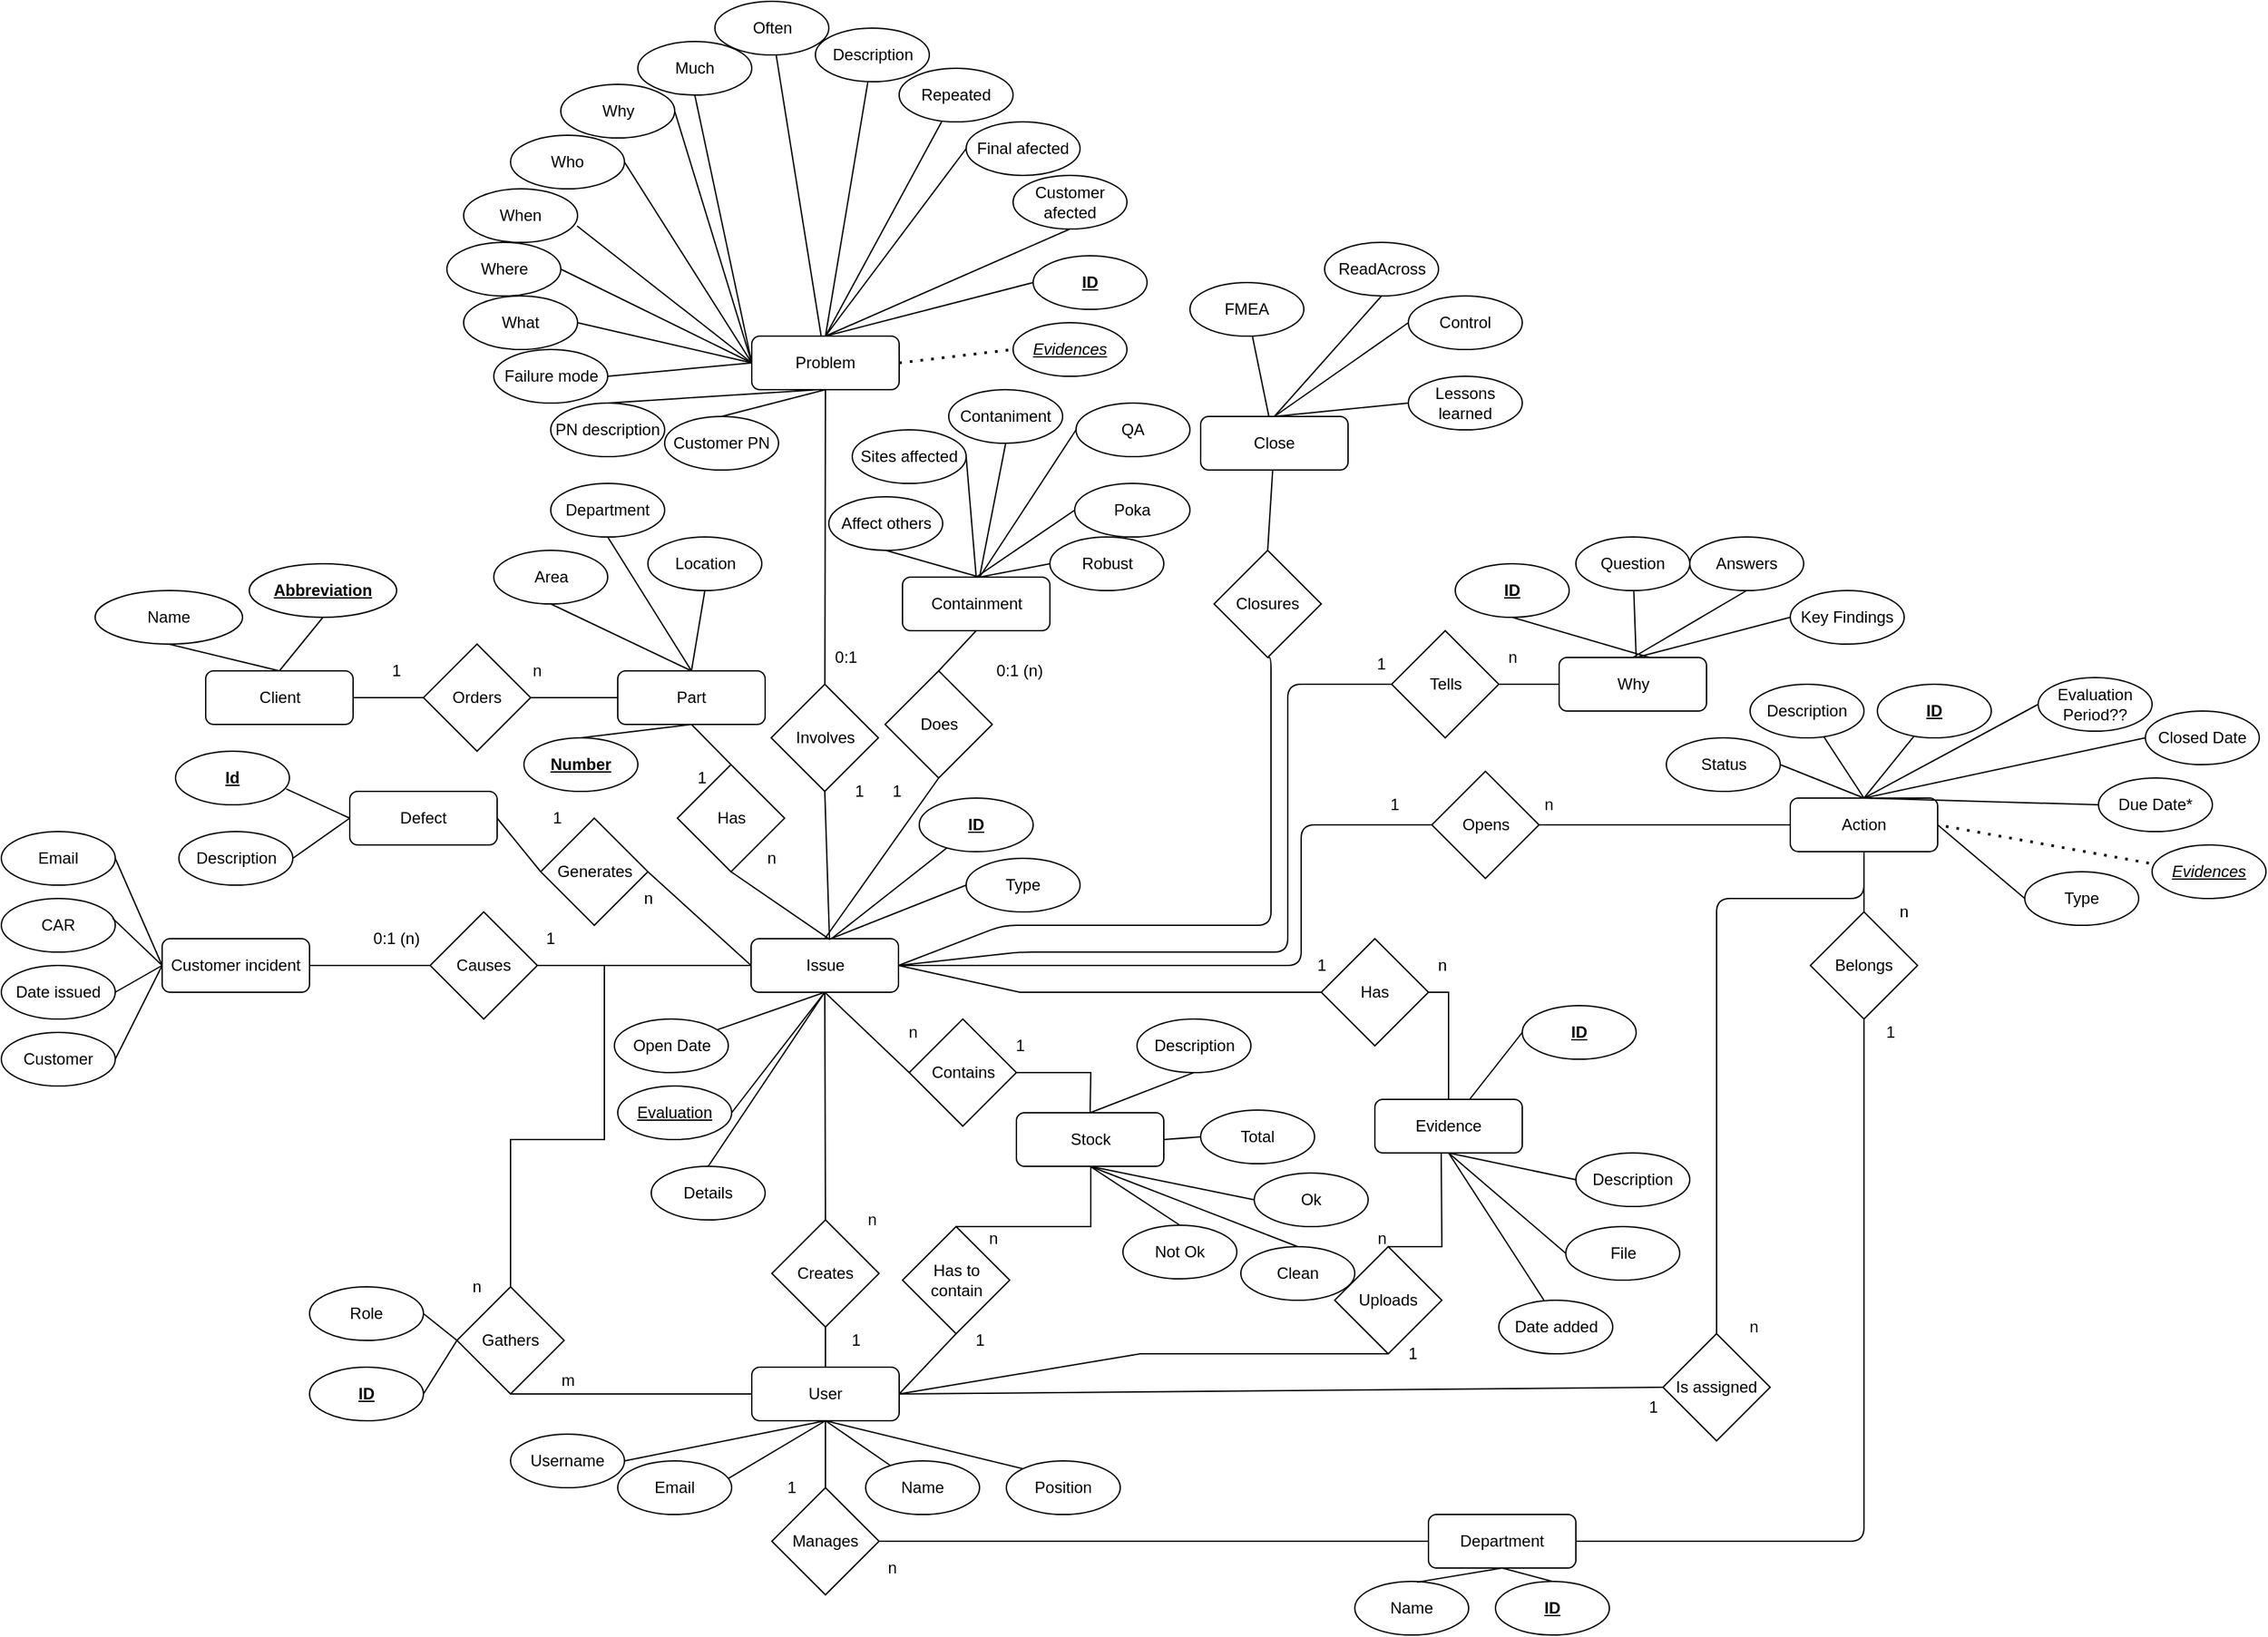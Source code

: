 <mxfile version="15.8.7" type="device"><diagram id="R2lEEEUBdFMjLlhIrx00" name="Page-1"><mxGraphModel dx="2556" dy="2258" grid="1" gridSize="10" guides="1" tooltips="1" connect="1" arrows="1" fold="1" page="1" pageScale="1" pageWidth="850" pageHeight="1100" math="0" shadow="0" extFonts="Permanent Marker^https://fonts.googleapis.com/css?family=Permanent+Marker"><root><mxCell id="0"/><mxCell id="1" parent="0"/><mxCell id="IGa8HGtgSAVm2rSOkDrB-1" value="Part" style="rounded=1;whiteSpace=wrap;html=1;" parent="1" vertex="1"><mxGeometry x="580" y="220" width="110" height="40" as="geometry"/></mxCell><mxCell id="IGa8HGtgSAVm2rSOkDrB-2" value="Client" style="rounded=1;whiteSpace=wrap;html=1;" parent="1" vertex="1"><mxGeometry x="272.5" y="220" width="110" height="40" as="geometry"/></mxCell><mxCell id="IGa8HGtgSAVm2rSOkDrB-3" value="Orders" style="rhombus;whiteSpace=wrap;html=1;" parent="1" vertex="1"><mxGeometry x="435" y="200" width="80" height="80" as="geometry"/></mxCell><mxCell id="IGa8HGtgSAVm2rSOkDrB-4" value="&lt;b&gt;&lt;u&gt;Abbreviation&lt;/u&gt;&lt;/b&gt;" style="ellipse;whiteSpace=wrap;html=1;" parent="1" vertex="1"><mxGeometry x="305" y="140" width="110" height="40" as="geometry"/></mxCell><mxCell id="IGa8HGtgSAVm2rSOkDrB-8" value="Name" style="ellipse;whiteSpace=wrap;html=1;" parent="1" vertex="1"><mxGeometry x="190" y="160" width="110" height="40" as="geometry"/></mxCell><mxCell id="IGa8HGtgSAVm2rSOkDrB-10" value="" style="endArrow=none;html=1;entryX=0.5;entryY=1;entryDx=0;entryDy=0;exitX=0.5;exitY=0;exitDx=0;exitDy=0;" parent="1" source="IGa8HGtgSAVm2rSOkDrB-2" target="IGa8HGtgSAVm2rSOkDrB-8" edge="1"><mxGeometry width="50" height="50" relative="1" as="geometry"><mxPoint x="330" y="380" as="sourcePoint"/><mxPoint x="380" y="330" as="targetPoint"/></mxGeometry></mxCell><mxCell id="IGa8HGtgSAVm2rSOkDrB-11" value="" style="endArrow=none;html=1;exitX=0.5;exitY=0;exitDx=0;exitDy=0;entryX=0.5;entryY=1;entryDx=0;entryDy=0;" parent="1" source="IGa8HGtgSAVm2rSOkDrB-2" target="IGa8HGtgSAVm2rSOkDrB-4" edge="1"><mxGeometry width="50" height="50" relative="1" as="geometry"><mxPoint x="470" y="240" as="sourcePoint"/><mxPoint x="520" y="190" as="targetPoint"/></mxGeometry></mxCell><mxCell id="IGa8HGtgSAVm2rSOkDrB-12" value="" style="endArrow=none;html=1;exitX=1;exitY=0.5;exitDx=0;exitDy=0;entryX=0;entryY=0.5;entryDx=0;entryDy=0;" parent="1" source="IGa8HGtgSAVm2rSOkDrB-2" target="IGa8HGtgSAVm2rSOkDrB-3" edge="1"><mxGeometry width="50" height="50" relative="1" as="geometry"><mxPoint x="490" y="340" as="sourcePoint"/><mxPoint x="540" y="290" as="targetPoint"/></mxGeometry></mxCell><mxCell id="IGa8HGtgSAVm2rSOkDrB-13" value="" style="endArrow=none;html=1;entryX=0;entryY=0.5;entryDx=0;entryDy=0;exitX=1;exitY=0.5;exitDx=0;exitDy=0;" parent="1" source="IGa8HGtgSAVm2rSOkDrB-3" target="IGa8HGtgSAVm2rSOkDrB-1" edge="1"><mxGeometry width="50" height="50" relative="1" as="geometry"><mxPoint x="640" y="300" as="sourcePoint"/><mxPoint x="690" y="250" as="targetPoint"/></mxGeometry></mxCell><mxCell id="IGa8HGtgSAVm2rSOkDrB-14" value="n" style="text;html=1;strokeColor=none;fillColor=none;align=center;verticalAlign=middle;whiteSpace=wrap;rounded=0;" parent="1" vertex="1"><mxGeometry x="500" y="210" width="40" height="20" as="geometry"/></mxCell><mxCell id="IGa8HGtgSAVm2rSOkDrB-15" value="1" style="text;html=1;strokeColor=none;fillColor=none;align=center;verticalAlign=middle;whiteSpace=wrap;rounded=0;" parent="1" vertex="1"><mxGeometry x="395" y="210" width="40" height="20" as="geometry"/></mxCell><mxCell id="IGa8HGtgSAVm2rSOkDrB-17" value="&lt;b&gt;&lt;u&gt;Number&lt;/u&gt;&lt;/b&gt;" style="ellipse;whiteSpace=wrap;html=1;" parent="1" vertex="1"><mxGeometry x="510" y="270" width="85" height="40" as="geometry"/></mxCell><mxCell id="IGa8HGtgSAVm2rSOkDrB-18" value="Area" style="ellipse;whiteSpace=wrap;html=1;" parent="1" vertex="1"><mxGeometry x="487.5" y="130" width="85" height="40" as="geometry"/></mxCell><mxCell id="IGa8HGtgSAVm2rSOkDrB-19" value="Department" style="ellipse;whiteSpace=wrap;html=1;" parent="1" vertex="1"><mxGeometry x="530" y="80" width="85" height="40" as="geometry"/></mxCell><mxCell id="IGa8HGtgSAVm2rSOkDrB-20" value="Location" style="ellipse;whiteSpace=wrap;html=1;" parent="1" vertex="1"><mxGeometry x="602.5" y="120" width="85" height="40" as="geometry"/></mxCell><mxCell id="IGa8HGtgSAVm2rSOkDrB-22" value="" style="endArrow=none;html=1;entryX=0.5;entryY=0;entryDx=0;entryDy=0;exitX=0.5;exitY=1;exitDx=0;exitDy=0;" parent="1" source="IGa8HGtgSAVm2rSOkDrB-1" target="IGa8HGtgSAVm2rSOkDrB-17" edge="1"><mxGeometry width="50" height="50" relative="1" as="geometry"><mxPoint x="820" y="350" as="sourcePoint"/><mxPoint x="870" y="300" as="targetPoint"/></mxGeometry></mxCell><mxCell id="IGa8HGtgSAVm2rSOkDrB-23" value="" style="endArrow=none;html=1;entryX=0.5;entryY=1;entryDx=0;entryDy=0;" parent="1" target="IGa8HGtgSAVm2rSOkDrB-18" edge="1"><mxGeometry width="50" height="50" relative="1" as="geometry"><mxPoint x="635" y="220" as="sourcePoint"/><mxPoint x="840" y="250" as="targetPoint"/></mxGeometry></mxCell><mxCell id="IGa8HGtgSAVm2rSOkDrB-24" value="" style="endArrow=none;html=1;entryX=0.5;entryY=1;entryDx=0;entryDy=0;" parent="1" target="IGa8HGtgSAVm2rSOkDrB-19" edge="1"><mxGeometry width="50" height="50" relative="1" as="geometry"><mxPoint x="635" y="220" as="sourcePoint"/><mxPoint x="880" y="230" as="targetPoint"/></mxGeometry></mxCell><mxCell id="IGa8HGtgSAVm2rSOkDrB-25" value="" style="endArrow=none;html=1;entryX=0.5;entryY=1;entryDx=0;entryDy=0;exitX=0.5;exitY=0;exitDx=0;exitDy=0;" parent="1" source="IGa8HGtgSAVm2rSOkDrB-1" target="IGa8HGtgSAVm2rSOkDrB-20" edge="1"><mxGeometry width="50" height="50" relative="1" as="geometry"><mxPoint x="830" y="270" as="sourcePoint"/><mxPoint x="880" y="220" as="targetPoint"/></mxGeometry></mxCell><mxCell id="IGa8HGtgSAVm2rSOkDrB-26" value="Has" style="rhombus;whiteSpace=wrap;html=1;" parent="1" vertex="1"><mxGeometry x="624.5" y="290" width="80" height="80" as="geometry"/></mxCell><mxCell id="IGa8HGtgSAVm2rSOkDrB-28" value="Issue" style="rounded=1;whiteSpace=wrap;html=1;" parent="1" vertex="1"><mxGeometry x="679.5" y="420" width="110" height="40" as="geometry"/></mxCell><mxCell id="IGa8HGtgSAVm2rSOkDrB-30" value="" style="endArrow=none;html=1;entryX=0.5;entryY=1;entryDx=0;entryDy=0;exitX=0.535;exitY=0.018;exitDx=0;exitDy=0;exitPerimeter=0;" parent="1" source="IGa8HGtgSAVm2rSOkDrB-28" target="IGa8HGtgSAVm2rSOkDrB-26" edge="1"><mxGeometry width="50" height="50" relative="1" as="geometry"><mxPoint x="800" y="430" as="sourcePoint"/><mxPoint x="850" y="380" as="targetPoint"/></mxGeometry></mxCell><mxCell id="IGa8HGtgSAVm2rSOkDrB-31" value="" style="endArrow=none;html=1;exitX=0.5;exitY=0;exitDx=0;exitDy=0;entryX=0.5;entryY=1;entryDx=0;entryDy=0;" parent="1" source="IGa8HGtgSAVm2rSOkDrB-26" target="IGa8HGtgSAVm2rSOkDrB-1" edge="1"><mxGeometry width="50" height="50" relative="1" as="geometry"><mxPoint x="790" y="330" as="sourcePoint"/><mxPoint x="728" y="262" as="targetPoint"/></mxGeometry></mxCell><mxCell id="IGa8HGtgSAVm2rSOkDrB-32" value="n" style="text;html=1;strokeColor=none;fillColor=none;align=center;verticalAlign=middle;whiteSpace=wrap;rounded=0;" parent="1" vertex="1"><mxGeometry x="675" y="350" width="40" height="20" as="geometry"/></mxCell><mxCell id="IGa8HGtgSAVm2rSOkDrB-33" value="1" style="text;html=1;strokeColor=none;fillColor=none;align=center;verticalAlign=middle;whiteSpace=wrap;rounded=0;" parent="1" vertex="1"><mxGeometry x="622.5" y="290" width="40" height="20" as="geometry"/></mxCell><mxCell id="IGa8HGtgSAVm2rSOkDrB-34" value="Defect" style="rounded=1;whiteSpace=wrap;html=1;" parent="1" vertex="1"><mxGeometry x="380" y="310" width="110" height="40" as="geometry"/></mxCell><mxCell id="IGa8HGtgSAVm2rSOkDrB-35" value="&lt;b&gt;&lt;u&gt;Id&lt;/u&gt;&lt;/b&gt;" style="ellipse;whiteSpace=wrap;html=1;" parent="1" vertex="1"><mxGeometry x="250" y="280" width="85" height="40" as="geometry"/></mxCell><mxCell id="IGa8HGtgSAVm2rSOkDrB-36" value="Description" style="ellipse;whiteSpace=wrap;html=1;" parent="1" vertex="1"><mxGeometry x="252.5" y="340" width="85" height="40" as="geometry"/></mxCell><mxCell id="IGa8HGtgSAVm2rSOkDrB-37" value="Generates" style="rhombus;whiteSpace=wrap;html=1;" parent="1" vertex="1"><mxGeometry x="522.5" y="330" width="80" height="80" as="geometry"/></mxCell><mxCell id="IGa8HGtgSAVm2rSOkDrB-39" value="" style="endArrow=none;html=1;entryX=0;entryY=0.5;entryDx=0;entryDy=0;exitX=1;exitY=0.5;exitDx=0;exitDy=0;" parent="1" source="IGa8HGtgSAVm2rSOkDrB-37" target="IGa8HGtgSAVm2rSOkDrB-28" edge="1"><mxGeometry width="50" height="50" relative="1" as="geometry"><mxPoint x="620" y="510" as="sourcePoint"/><mxPoint x="670" y="460" as="targetPoint"/></mxGeometry></mxCell><mxCell id="IGa8HGtgSAVm2rSOkDrB-40" value="" style="endArrow=none;html=1;exitX=1;exitY=0.5;exitDx=0;exitDy=0;entryX=0;entryY=0.5;entryDx=0;entryDy=0;" parent="1" source="IGa8HGtgSAVm2rSOkDrB-34" target="IGa8HGtgSAVm2rSOkDrB-37" edge="1"><mxGeometry width="50" height="50" relative="1" as="geometry"><mxPoint x="470" y="520" as="sourcePoint"/><mxPoint x="520" y="470" as="targetPoint"/></mxGeometry></mxCell><mxCell id="IGa8HGtgSAVm2rSOkDrB-41" value="" style="endArrow=none;html=1;entryX=0.972;entryY=0.705;entryDx=0;entryDy=0;exitX=0;exitY=0.5;exitDx=0;exitDy=0;entryPerimeter=0;" parent="1" source="IGa8HGtgSAVm2rSOkDrB-34" target="IGa8HGtgSAVm2rSOkDrB-35" edge="1"><mxGeometry width="50" height="50" relative="1" as="geometry"><mxPoint x="280" y="460" as="sourcePoint"/><mxPoint x="330" y="410" as="targetPoint"/></mxGeometry></mxCell><mxCell id="IGa8HGtgSAVm2rSOkDrB-42" value="" style="endArrow=none;html=1;entryX=1;entryY=0.5;entryDx=0;entryDy=0;exitX=0;exitY=0.5;exitDx=0;exitDy=0;" parent="1" source="IGa8HGtgSAVm2rSOkDrB-34" target="IGa8HGtgSAVm2rSOkDrB-36" edge="1"><mxGeometry width="50" height="50" relative="1" as="geometry"><mxPoint x="400" y="330" as="sourcePoint"/><mxPoint x="560" y="380" as="targetPoint"/></mxGeometry></mxCell><mxCell id="IGa8HGtgSAVm2rSOkDrB-43" value="User" style="rounded=1;whiteSpace=wrap;html=1;" parent="1" vertex="1"><mxGeometry x="680" y="740" width="110" height="40" as="geometry"/></mxCell><mxCell id="IGa8HGtgSAVm2rSOkDrB-44" value="Creates" style="rhombus;whiteSpace=wrap;html=1;" parent="1" vertex="1"><mxGeometry x="695" y="630" width="80" height="80" as="geometry"/></mxCell><mxCell id="IGa8HGtgSAVm2rSOkDrB-45" value="" style="endArrow=none;html=1;entryX=0.5;entryY=1;entryDx=0;entryDy=0;exitX=0.5;exitY=0;exitDx=0;exitDy=0;" parent="1" source="IGa8HGtgSAVm2rSOkDrB-43" target="IGa8HGtgSAVm2rSOkDrB-44" edge="1"><mxGeometry width="50" height="50" relative="1" as="geometry"><mxPoint x="690" y="720" as="sourcePoint"/><mxPoint x="740" y="670" as="targetPoint"/></mxGeometry></mxCell><mxCell id="IGa8HGtgSAVm2rSOkDrB-46" value="" style="endArrow=none;html=1;entryX=0.5;entryY=1;entryDx=0;entryDy=0;exitX=0.5;exitY=0;exitDx=0;exitDy=0;" parent="1" source="IGa8HGtgSAVm2rSOkDrB-44" target="IGa8HGtgSAVm2rSOkDrB-28" edge="1"><mxGeometry width="50" height="50" relative="1" as="geometry"><mxPoint x="850" y="540" as="sourcePoint"/><mxPoint x="900" y="490" as="targetPoint"/></mxGeometry></mxCell><mxCell id="IGa8HGtgSAVm2rSOkDrB-47" value="1" style="text;html=1;strokeColor=none;fillColor=none;align=center;verticalAlign=middle;whiteSpace=wrap;rounded=0;" parent="1" vertex="1"><mxGeometry x="515" y="320" width="40" height="20" as="geometry"/></mxCell><mxCell id="IGa8HGtgSAVm2rSOkDrB-48" value="n" style="text;html=1;strokeColor=none;fillColor=none;align=center;verticalAlign=middle;whiteSpace=wrap;rounded=0;" parent="1" vertex="1"><mxGeometry x="582.5" y="380" width="40" height="20" as="geometry"/></mxCell><mxCell id="IGa8HGtgSAVm2rSOkDrB-49" value="n" style="text;html=1;strokeColor=none;fillColor=none;align=center;verticalAlign=middle;whiteSpace=wrap;rounded=0;" parent="1" vertex="1"><mxGeometry x="749.5" y="620" width="40" height="20" as="geometry"/></mxCell><mxCell id="IGa8HGtgSAVm2rSOkDrB-50" value="1" style="text;html=1;strokeColor=none;fillColor=none;align=center;verticalAlign=middle;whiteSpace=wrap;rounded=0;" parent="1" vertex="1"><mxGeometry x="737.5" y="710" width="40" height="20" as="geometry"/></mxCell><mxCell id="IGa8HGtgSAVm2rSOkDrB-51" value="Username" style="ellipse;whiteSpace=wrap;html=1;" parent="1" vertex="1"><mxGeometry x="500" y="790" width="85" height="40" as="geometry"/></mxCell><mxCell id="IGa8HGtgSAVm2rSOkDrB-52" value="Name" style="ellipse;whiteSpace=wrap;html=1;" parent="1" vertex="1"><mxGeometry x="765" y="810" width="85" height="40" as="geometry"/></mxCell><mxCell id="IGa8HGtgSAVm2rSOkDrB-53" value="Email" style="ellipse;whiteSpace=wrap;html=1;" parent="1" vertex="1"><mxGeometry x="580" y="810" width="85" height="40" as="geometry"/></mxCell><mxCell id="IGa8HGtgSAVm2rSOkDrB-54" value="Position" style="ellipse;whiteSpace=wrap;html=1;" parent="1" vertex="1"><mxGeometry x="870" y="810" width="85" height="40" as="geometry"/></mxCell><mxCell id="IGa8HGtgSAVm2rSOkDrB-55" value="" style="endArrow=none;html=1;exitX=0;exitY=0;exitDx=0;exitDy=0;entryX=0.5;entryY=1;entryDx=0;entryDy=0;" parent="1" source="IGa8HGtgSAVm2rSOkDrB-54" target="IGa8HGtgSAVm2rSOkDrB-43" edge="1"><mxGeometry width="50" height="50" relative="1" as="geometry"><mxPoint x="860" y="670" as="sourcePoint"/><mxPoint x="735" y="640" as="targetPoint"/></mxGeometry></mxCell><mxCell id="IGa8HGtgSAVm2rSOkDrB-56" value="" style="endArrow=none;html=1;exitX=1;exitY=0.5;exitDx=0;exitDy=0;entryX=0.5;entryY=1;entryDx=0;entryDy=0;" parent="1" source="IGa8HGtgSAVm2rSOkDrB-51" target="IGa8HGtgSAVm2rSOkDrB-43" edge="1"><mxGeometry width="50" height="50" relative="1" as="geometry"><mxPoint x="620" y="580" as="sourcePoint"/><mxPoint x="735" y="640" as="targetPoint"/></mxGeometry></mxCell><mxCell id="IGa8HGtgSAVm2rSOkDrB-57" value="" style="endArrow=none;html=1;entryX=0.5;entryY=1;entryDx=0;entryDy=0;" parent="1" source="IGa8HGtgSAVm2rSOkDrB-52" target="IGa8HGtgSAVm2rSOkDrB-43" edge="1"><mxGeometry width="50" height="50" relative="1" as="geometry"><mxPoint x="700" y="790" as="sourcePoint"/><mxPoint x="730" y="650" as="targetPoint"/></mxGeometry></mxCell><mxCell id="IGa8HGtgSAVm2rSOkDrB-58" value="" style="endArrow=none;html=1;exitX=0.967;exitY=0.333;exitDx=0;exitDy=0;entryX=0.5;entryY=1;entryDx=0;entryDy=0;exitPerimeter=0;" parent="1" source="IGa8HGtgSAVm2rSOkDrB-53" target="IGa8HGtgSAVm2rSOkDrB-43" edge="1"><mxGeometry width="50" height="50" relative="1" as="geometry"><mxPoint x="740" y="800" as="sourcePoint"/><mxPoint x="730" y="640" as="targetPoint"/></mxGeometry></mxCell><mxCell id="IGa8HGtgSAVm2rSOkDrB-62" value="Opens" style="rhombus;whiteSpace=wrap;html=1;" parent="1" vertex="1"><mxGeometry x="1187.5" y="295" width="80" height="80" as="geometry"/></mxCell><mxCell id="IGa8HGtgSAVm2rSOkDrB-64" value="Action" style="rounded=1;whiteSpace=wrap;html=1;" parent="1" vertex="1"><mxGeometry x="1455" y="315" width="110" height="40" as="geometry"/></mxCell><mxCell id="IGa8HGtgSAVm2rSOkDrB-65" value="" style="endArrow=none;html=1;entryX=0;entryY=0.5;entryDx=0;entryDy=0;exitX=1;exitY=0.5;exitDx=0;exitDy=0;" parent="1" source="IGa8HGtgSAVm2rSOkDrB-28" target="IGa8HGtgSAVm2rSOkDrB-62" edge="1"><mxGeometry width="50" height="50" relative="1" as="geometry"><mxPoint x="840" y="530" as="sourcePoint"/><mxPoint x="890" y="480" as="targetPoint"/><Array as="points"><mxPoint x="860" y="440"/><mxPoint x="1090" y="440"/><mxPoint x="1090" y="335"/></Array></mxGeometry></mxCell><mxCell id="IGa8HGtgSAVm2rSOkDrB-66" value="" style="endArrow=none;html=1;entryX=0;entryY=0.5;entryDx=0;entryDy=0;exitX=1;exitY=0.5;exitDx=0;exitDy=0;" parent="1" source="IGa8HGtgSAVm2rSOkDrB-62" target="IGa8HGtgSAVm2rSOkDrB-64" edge="1"><mxGeometry width="50" height="50" relative="1" as="geometry"><mxPoint x="1062.5" y="475" as="sourcePoint"/><mxPoint x="1112.5" y="425" as="targetPoint"/></mxGeometry></mxCell><mxCell id="IGa8HGtgSAVm2rSOkDrB-67" value="n" style="text;html=1;strokeColor=none;fillColor=none;align=center;verticalAlign=middle;whiteSpace=wrap;rounded=0;" parent="1" vertex="1"><mxGeometry x="1255" y="310" width="40" height="20" as="geometry"/></mxCell><mxCell id="IGa8HGtgSAVm2rSOkDrB-68" value="1" style="text;html=1;strokeColor=none;fillColor=none;align=center;verticalAlign=middle;whiteSpace=wrap;rounded=0;" parent="1" vertex="1"><mxGeometry x="1140" y="310" width="40" height="20" as="geometry"/></mxCell><mxCell id="IGa8HGtgSAVm2rSOkDrB-69" value="Is assigned" style="rhombus;whiteSpace=wrap;html=1;" parent="1" vertex="1"><mxGeometry x="1360" y="715" width="80" height="80" as="geometry"/></mxCell><mxCell id="IGa8HGtgSAVm2rSOkDrB-70" value="" style="endArrow=none;html=1;entryX=0.5;entryY=1;entryDx=0;entryDy=0;exitX=0.5;exitY=0;exitDx=0;exitDy=0;" parent="1" source="IGa8HGtgSAVm2rSOkDrB-69" target="IGa8HGtgSAVm2rSOkDrB-64" edge="1"><mxGeometry width="50" height="50" relative="1" as="geometry"><mxPoint x="1040" y="580" as="sourcePoint"/><mxPoint x="1090" y="530" as="targetPoint"/><Array as="points"><mxPoint x="1400" y="390"/><mxPoint x="1510" y="390"/></Array></mxGeometry></mxCell><mxCell id="IGa8HGtgSAVm2rSOkDrB-71" value="" style="endArrow=none;html=1;exitX=1;exitY=0.5;exitDx=0;exitDy=0;entryX=0;entryY=0.5;entryDx=0;entryDy=0;" parent="1" source="IGa8HGtgSAVm2rSOkDrB-43" target="IGa8HGtgSAVm2rSOkDrB-69" edge="1"><mxGeometry width="50" height="50" relative="1" as="geometry"><mxPoint x="890" y="650" as="sourcePoint"/><mxPoint x="940" y="600" as="targetPoint"/></mxGeometry></mxCell><mxCell id="IGa8HGtgSAVm2rSOkDrB-73" value="Belongs" style="rhombus;whiteSpace=wrap;html=1;" parent="1" vertex="1"><mxGeometry x="1470" y="400" width="80" height="80" as="geometry"/></mxCell><mxCell id="IGa8HGtgSAVm2rSOkDrB-74" value="n" style="text;html=1;strokeColor=none;fillColor=none;align=center;verticalAlign=middle;whiteSpace=wrap;rounded=0;" parent="1" vertex="1"><mxGeometry x="1407.5" y="700" width="40" height="20" as="geometry"/></mxCell><mxCell id="IGa8HGtgSAVm2rSOkDrB-75" value="1" style="text;html=1;strokeColor=none;fillColor=none;align=center;verticalAlign=middle;whiteSpace=wrap;rounded=0;" parent="1" vertex="1"><mxGeometry x="1332.5" y="760" width="40" height="20" as="geometry"/></mxCell><mxCell id="IGa8HGtgSAVm2rSOkDrB-77" value="Department" style="rounded=1;whiteSpace=wrap;html=1;" parent="1" vertex="1"><mxGeometry x="1185" y="850" width="110" height="40" as="geometry"/></mxCell><mxCell id="IGa8HGtgSAVm2rSOkDrB-78" value="" style="endArrow=none;html=1;entryX=0.5;entryY=0;entryDx=0;entryDy=0;" parent="1" source="IGa8HGtgSAVm2rSOkDrB-64" target="IGa8HGtgSAVm2rSOkDrB-73" edge="1"><mxGeometry width="50" height="50" relative="1" as="geometry"><mxPoint x="1252.5" y="495" as="sourcePoint"/><mxPoint x="1512.5" y="385" as="targetPoint"/></mxGeometry></mxCell><mxCell id="IGa8HGtgSAVm2rSOkDrB-79" value="Manages" style="rhombus;whiteSpace=wrap;html=1;" parent="1" vertex="1"><mxGeometry x="695" y="830" width="80" height="80" as="geometry"/></mxCell><mxCell id="IGa8HGtgSAVm2rSOkDrB-81" value="" style="endArrow=none;html=1;entryX=0.5;entryY=1;entryDx=0;entryDy=0;exitX=0.5;exitY=0;exitDx=0;exitDy=0;" parent="1" source="IGa8HGtgSAVm2rSOkDrB-79" target="IGa8HGtgSAVm2rSOkDrB-43" edge="1"><mxGeometry width="50" height="50" relative="1" as="geometry"><mxPoint x="770" y="740" as="sourcePoint"/><mxPoint x="820" y="690" as="targetPoint"/></mxGeometry></mxCell><mxCell id="IGa8HGtgSAVm2rSOkDrB-82" value="" style="endArrow=none;html=1;entryX=0.5;entryY=1;entryDx=0;entryDy=0;" parent="1" source="IGa8HGtgSAVm2rSOkDrB-77" target="IGa8HGtgSAVm2rSOkDrB-73" edge="1"><mxGeometry width="50" height="50" relative="1" as="geometry"><mxPoint x="1200" y="620" as="sourcePoint"/><mxPoint x="1250" y="570" as="targetPoint"/><Array as="points"><mxPoint x="1510" y="870"/></Array></mxGeometry></mxCell><mxCell id="IGa8HGtgSAVm2rSOkDrB-83" value="" style="endArrow=none;html=1;exitX=1;exitY=0.5;exitDx=0;exitDy=0;entryX=0;entryY=0.5;entryDx=0;entryDy=0;" parent="1" source="IGa8HGtgSAVm2rSOkDrB-79" target="IGa8HGtgSAVm2rSOkDrB-77" edge="1"><mxGeometry width="50" height="50" relative="1" as="geometry"><mxPoint x="870" y="760" as="sourcePoint"/><mxPoint x="920" y="710" as="targetPoint"/></mxGeometry></mxCell><mxCell id="IGa8HGtgSAVm2rSOkDrB-84" value="n" style="text;html=1;strokeColor=none;fillColor=none;align=center;verticalAlign=middle;whiteSpace=wrap;rounded=0;" parent="1" vertex="1"><mxGeometry x="765" y="880" width="40" height="20" as="geometry"/></mxCell><mxCell id="IGa8HGtgSAVm2rSOkDrB-85" value="1" style="text;html=1;strokeColor=none;fillColor=none;align=center;verticalAlign=middle;whiteSpace=wrap;rounded=0;" parent="1" vertex="1"><mxGeometry x="690" y="820" width="40" height="20" as="geometry"/></mxCell><mxCell id="IGa8HGtgSAVm2rSOkDrB-87" value="1" style="text;html=1;strokeColor=none;fillColor=none;align=center;verticalAlign=middle;whiteSpace=wrap;rounded=0;" parent="1" vertex="1"><mxGeometry x="1510" y="480" width="40" height="20" as="geometry"/></mxCell><mxCell id="IGa8HGtgSAVm2rSOkDrB-88" value="n" style="text;html=1;strokeColor=none;fillColor=none;align=center;verticalAlign=middle;whiteSpace=wrap;rounded=0;" parent="1" vertex="1"><mxGeometry x="1520" y="390" width="40" height="20" as="geometry"/></mxCell><mxCell id="IGa8HGtgSAVm2rSOkDrB-89" value="Evaluation Period??" style="ellipse;whiteSpace=wrap;html=1;" parent="1" vertex="1"><mxGeometry x="1640" y="225" width="85" height="40" as="geometry"/></mxCell><mxCell id="IGa8HGtgSAVm2rSOkDrB-90" value="Due Date*" style="ellipse;whiteSpace=wrap;html=1;" parent="1" vertex="1"><mxGeometry x="1685" y="300" width="85" height="40" as="geometry"/></mxCell><mxCell id="IGa8HGtgSAVm2rSOkDrB-91" value="Status" style="ellipse;whiteSpace=wrap;html=1;" parent="1" vertex="1"><mxGeometry x="1362.5" y="270" width="85" height="40" as="geometry"/></mxCell><mxCell id="IGa8HGtgSAVm2rSOkDrB-92" value="Description" style="ellipse;whiteSpace=wrap;html=1;" parent="1" vertex="1"><mxGeometry x="1425" y="230" width="85" height="40" as="geometry"/></mxCell><mxCell id="IGa8HGtgSAVm2rSOkDrB-93" value="Closed Date" style="ellipse;whiteSpace=wrap;html=1;" parent="1" vertex="1"><mxGeometry x="1720" y="250" width="85" height="40" as="geometry"/></mxCell><mxCell id="IGa8HGtgSAVm2rSOkDrB-94" value="" style="endArrow=none;html=1;entryX=0;entryY=0.5;entryDx=0;entryDy=0;exitX=0.5;exitY=0;exitDx=0;exitDy=0;" parent="1" source="IGa8HGtgSAVm2rSOkDrB-64" target="IGa8HGtgSAVm2rSOkDrB-89" edge="1"><mxGeometry width="50" height="50" relative="1" as="geometry"><mxPoint x="1162.5" y="355" as="sourcePoint"/><mxPoint x="1212.5" y="305" as="targetPoint"/></mxGeometry></mxCell><mxCell id="IGa8HGtgSAVm2rSOkDrB-95" value="" style="endArrow=none;html=1;entryX=0;entryY=0.5;entryDx=0;entryDy=0;exitX=0.5;exitY=0;exitDx=0;exitDy=0;" parent="1" source="IGa8HGtgSAVm2rSOkDrB-64" target="IGa8HGtgSAVm2rSOkDrB-90" edge="1"><mxGeometry width="50" height="50" relative="1" as="geometry"><mxPoint x="1142.5" y="315" as="sourcePoint"/><mxPoint x="1192.5" y="265" as="targetPoint"/></mxGeometry></mxCell><mxCell id="IGa8HGtgSAVm2rSOkDrB-96" value="" style="endArrow=none;html=1;entryX=1;entryY=0.5;entryDx=0;entryDy=0;exitX=0.5;exitY=0;exitDx=0;exitDy=0;" parent="1" source="IGa8HGtgSAVm2rSOkDrB-64" target="IGa8HGtgSAVm2rSOkDrB-91" edge="1"><mxGeometry width="50" height="50" relative="1" as="geometry"><mxPoint x="1152.5" y="365" as="sourcePoint"/><mxPoint x="1182.5" y="275" as="targetPoint"/></mxGeometry></mxCell><mxCell id="IGa8HGtgSAVm2rSOkDrB-97" value="" style="endArrow=none;html=1;exitX=0.5;exitY=0;exitDx=0;exitDy=0;" parent="1" source="IGa8HGtgSAVm2rSOkDrB-64" target="IGa8HGtgSAVm2rSOkDrB-92" edge="1"><mxGeometry width="50" height="50" relative="1" as="geometry"><mxPoint x="1142.5" y="325" as="sourcePoint"/><mxPoint x="1192.5" y="275" as="targetPoint"/></mxGeometry></mxCell><mxCell id="IGa8HGtgSAVm2rSOkDrB-98" value="" style="endArrow=none;html=1;entryX=0;entryY=0.5;entryDx=0;entryDy=0;exitX=0.5;exitY=0;exitDx=0;exitDy=0;" parent="1" source="IGa8HGtgSAVm2rSOkDrB-64" target="IGa8HGtgSAVm2rSOkDrB-93" edge="1"><mxGeometry width="50" height="50" relative="1" as="geometry"><mxPoint x="1162.5" y="295" as="sourcePoint"/><mxPoint x="1212.5" y="245" as="targetPoint"/></mxGeometry></mxCell><mxCell id="IGa8HGtgSAVm2rSOkDrB-99" value="&lt;b&gt;&lt;u&gt;ID&lt;/u&gt;&lt;/b&gt;" style="ellipse;whiteSpace=wrap;html=1;" parent="1" vertex="1"><mxGeometry x="805" y="315" width="85" height="40" as="geometry"/></mxCell><mxCell id="IGa8HGtgSAVm2rSOkDrB-100" value="" style="endArrow=none;html=1;exitX=0.541;exitY=0.01;exitDx=0;exitDy=0;exitPerimeter=0;" parent="1" source="IGa8HGtgSAVm2rSOkDrB-28" target="IGa8HGtgSAVm2rSOkDrB-99" edge="1"><mxGeometry width="50" height="50" relative="1" as="geometry"><mxPoint x="790" y="500" as="sourcePoint"/><mxPoint x="840" y="450" as="targetPoint"/></mxGeometry></mxCell><mxCell id="IGa8HGtgSAVm2rSOkDrB-101" value="Open Date" style="ellipse;whiteSpace=wrap;html=1;" parent="1" vertex="1"><mxGeometry x="577.5" y="480" width="85" height="40" as="geometry"/></mxCell><mxCell id="IGa8HGtgSAVm2rSOkDrB-102" value="" style="endArrow=none;html=1;exitX=0.5;exitY=1;exitDx=0;exitDy=0;" parent="1" source="IGa8HGtgSAVm2rSOkDrB-28" target="IGa8HGtgSAVm2rSOkDrB-101" edge="1"><mxGeometry width="50" height="50" relative="1" as="geometry"><mxPoint x="730" y="420" as="sourcePoint"/><mxPoint x="710" y="470" as="targetPoint"/></mxGeometry></mxCell><mxCell id="IGa8HGtgSAVm2rSOkDrB-103" value="&lt;u&gt;&lt;b&gt;ID&lt;/b&gt;&lt;/u&gt;" style="ellipse;whiteSpace=wrap;html=1;" parent="1" vertex="1"><mxGeometry x="1520" y="230" width="85" height="40" as="geometry"/></mxCell><mxCell id="IGa8HGtgSAVm2rSOkDrB-104" value="" style="endArrow=none;html=1;entryX=0.5;entryY=0;entryDx=0;entryDy=0;" parent="1" source="IGa8HGtgSAVm2rSOkDrB-103" target="IGa8HGtgSAVm2rSOkDrB-64" edge="1"><mxGeometry width="50" height="50" relative="1" as="geometry"><mxPoint x="1132.5" y="245" as="sourcePoint"/><mxPoint x="1182.5" y="195" as="targetPoint"/></mxGeometry></mxCell><mxCell id="IGa8HGtgSAVm2rSOkDrB-105" value="&lt;b&gt;&lt;u&gt;ID&lt;/u&gt;&lt;/b&gt;" style="ellipse;whiteSpace=wrap;html=1;" parent="1" vertex="1"><mxGeometry x="1235" y="900" width="85" height="40" as="geometry"/></mxCell><mxCell id="IGa8HGtgSAVm2rSOkDrB-106" value="" style="endArrow=none;html=1;entryX=0.5;entryY=0;entryDx=0;entryDy=0;exitX=0.5;exitY=1;exitDx=0;exitDy=0;" parent="1" source="IGa8HGtgSAVm2rSOkDrB-77" target="IGa8HGtgSAVm2rSOkDrB-105" edge="1"><mxGeometry width="50" height="50" relative="1" as="geometry"><mxPoint x="1232.5" y="850" as="sourcePoint"/><mxPoint x="1332.5" y="950" as="targetPoint"/></mxGeometry></mxCell><mxCell id="IGa8HGtgSAVm2rSOkDrB-108" value="Name" style="ellipse;whiteSpace=wrap;html=1;" parent="1" vertex="1"><mxGeometry x="1130" y="900" width="85" height="40" as="geometry"/></mxCell><mxCell id="IGa8HGtgSAVm2rSOkDrB-110" value="" style="endArrow=none;html=1;entryX=0.547;entryY=0.014;entryDx=0;entryDy=0;exitX=0.5;exitY=1;exitDx=0;exitDy=0;entryPerimeter=0;" parent="1" source="IGa8HGtgSAVm2rSOkDrB-77" target="IGa8HGtgSAVm2rSOkDrB-108" edge="1"><mxGeometry width="50" height="50" relative="1" as="geometry"><mxPoint x="1232.5" y="850" as="sourcePoint"/><mxPoint x="1252.5" y="930" as="targetPoint"/></mxGeometry></mxCell><mxCell id="TTm92brm_N43B7JvOWyt-1" value="Details" style="ellipse;whiteSpace=wrap;html=1;" parent="1" vertex="1"><mxGeometry x="605" y="590" width="85" height="40" as="geometry"/></mxCell><mxCell id="TTm92brm_N43B7JvOWyt-2" value="" style="endArrow=none;html=1;rounded=0;entryX=0.5;entryY=1;entryDx=0;entryDy=0;exitX=0.5;exitY=0;exitDx=0;exitDy=0;" parent="1" source="TTm92brm_N43B7JvOWyt-1" target="IGa8HGtgSAVm2rSOkDrB-28" edge="1"><mxGeometry width="50" height="50" relative="1" as="geometry"><mxPoint x="770" y="540" as="sourcePoint"/><mxPoint x="820" y="490" as="targetPoint"/></mxGeometry></mxCell><mxCell id="TTm92brm_N43B7JvOWyt-6" value="&lt;u&gt;Evaluation&lt;/u&gt;" style="ellipse;whiteSpace=wrap;html=1;" parent="1" vertex="1"><mxGeometry x="580" y="530" width="85" height="40" as="geometry"/></mxCell><mxCell id="TTm92brm_N43B7JvOWyt-7" value="" style="endArrow=none;html=1;rounded=0;entryX=1;entryY=0.5;entryDx=0;entryDy=0;exitX=0.5;exitY=1;exitDx=0;exitDy=0;" parent="1" source="IGa8HGtgSAVm2rSOkDrB-28" target="TTm92brm_N43B7JvOWyt-6" edge="1"><mxGeometry width="50" height="50" relative="1" as="geometry"><mxPoint x="650" y="430" as="sourcePoint"/><mxPoint x="700" y="380" as="targetPoint"/></mxGeometry></mxCell><mxCell id="eIdP8xuoa3tn5jX9iDh4-2" value="Type" style="ellipse;whiteSpace=wrap;html=1;" parent="1" vertex="1"><mxGeometry x="840" y="360" width="85" height="40" as="geometry"/></mxCell><mxCell id="Gz6Br4ZmWFuuv30pyjSA-1" value="" style="endArrow=none;html=1;rounded=0;entryX=0;entryY=0.5;entryDx=0;entryDy=0;exitX=0.534;exitY=0.008;exitDx=0;exitDy=0;exitPerimeter=0;" parent="1" source="IGa8HGtgSAVm2rSOkDrB-28" target="eIdP8xuoa3tn5jX9iDh4-2" edge="1"><mxGeometry width="50" height="50" relative="1" as="geometry"><mxPoint x="730" y="420" as="sourcePoint"/><mxPoint x="780" y="470" as="targetPoint"/></mxGeometry></mxCell><mxCell id="Gz6Br4ZmWFuuv30pyjSA-2" value="Gathers" style="rhombus;whiteSpace=wrap;html=1;" parent="1" vertex="1"><mxGeometry x="460" y="680" width="80" height="80" as="geometry"/></mxCell><mxCell id="Gz6Br4ZmWFuuv30pyjSA-3" value="" style="endArrow=none;html=1;rounded=0;entryX=0;entryY=0.5;entryDx=0;entryDy=0;exitX=0.5;exitY=0;exitDx=0;exitDy=0;" parent="1" source="Gz6Br4ZmWFuuv30pyjSA-2" target="IGa8HGtgSAVm2rSOkDrB-28" edge="1"><mxGeometry width="50" height="50" relative="1" as="geometry"><mxPoint x="620" y="560" as="sourcePoint"/><mxPoint x="670" y="510" as="targetPoint"/><Array as="points"><mxPoint x="500" y="570"/><mxPoint x="570" y="570"/><mxPoint x="570" y="480"/><mxPoint x="570" y="440"/></Array></mxGeometry></mxCell><mxCell id="Gz6Br4ZmWFuuv30pyjSA-4" value="" style="endArrow=none;html=1;rounded=0;exitX=0.5;exitY=1;exitDx=0;exitDy=0;entryX=0;entryY=0.5;entryDx=0;entryDy=0;" parent="1" source="Gz6Br4ZmWFuuv30pyjSA-2" target="IGa8HGtgSAVm2rSOkDrB-43" edge="1"><mxGeometry width="50" height="50" relative="1" as="geometry"><mxPoint x="630" y="600" as="sourcePoint"/><mxPoint x="680" y="550" as="targetPoint"/></mxGeometry></mxCell><mxCell id="Gz6Br4ZmWFuuv30pyjSA-5" value="n" style="text;html=1;strokeColor=none;fillColor=none;align=center;verticalAlign=middle;whiteSpace=wrap;rounded=0;" parent="1" vertex="1"><mxGeometry x="455" y="670" width="40" height="20" as="geometry"/></mxCell><mxCell id="Gz6Br4ZmWFuuv30pyjSA-6" value="m" style="text;html=1;strokeColor=none;fillColor=none;align=center;verticalAlign=middle;whiteSpace=wrap;rounded=0;" parent="1" vertex="1"><mxGeometry x="522.5" y="740" width="40" height="20" as="geometry"/></mxCell><mxCell id="Gz6Br4ZmWFuuv30pyjSA-7" value="Role" style="ellipse;whiteSpace=wrap;html=1;" parent="1" vertex="1"><mxGeometry x="350" y="680" width="85" height="40" as="geometry"/></mxCell><mxCell id="Gz6Br4ZmWFuuv30pyjSA-8" value="" style="endArrow=none;html=1;rounded=0;entryX=0;entryY=0.5;entryDx=0;entryDy=0;exitX=1;exitY=0.5;exitDx=0;exitDy=0;" parent="1" source="Gz6Br4ZmWFuuv30pyjSA-7" target="Gz6Br4ZmWFuuv30pyjSA-2" edge="1"><mxGeometry width="50" height="50" relative="1" as="geometry"><mxPoint x="470" y="650" as="sourcePoint"/><mxPoint x="520" y="600" as="targetPoint"/></mxGeometry></mxCell><mxCell id="Gz6Br4ZmWFuuv30pyjSA-9" value="&lt;b&gt;&lt;u&gt;ID&lt;/u&gt;&lt;/b&gt;" style="ellipse;whiteSpace=wrap;html=1;" parent="1" vertex="1"><mxGeometry x="350" y="740" width="85" height="40" as="geometry"/></mxCell><mxCell id="Gz6Br4ZmWFuuv30pyjSA-10" value="" style="endArrow=none;html=1;rounded=0;entryX=0;entryY=0.5;entryDx=0;entryDy=0;exitX=1;exitY=0.5;exitDx=0;exitDy=0;" parent="1" source="Gz6Br4ZmWFuuv30pyjSA-9" target="Gz6Br4ZmWFuuv30pyjSA-2" edge="1"><mxGeometry width="50" height="50" relative="1" as="geometry"><mxPoint x="530" y="650" as="sourcePoint"/><mxPoint x="580" y="600" as="targetPoint"/></mxGeometry></mxCell><mxCell id="Gz6Br4ZmWFuuv30pyjSA-15" value="Causes" style="rhombus;whiteSpace=wrap;html=1;" parent="1" vertex="1"><mxGeometry x="440" y="400" width="80" height="80" as="geometry"/></mxCell><mxCell id="Gz6Br4ZmWFuuv30pyjSA-16" value="" style="endArrow=none;html=1;rounded=0;entryX=0;entryY=0.5;entryDx=0;entryDy=0;exitX=1;exitY=0.5;exitDx=0;exitDy=0;" parent="1" source="Gz6Br4ZmWFuuv30pyjSA-15" target="IGa8HGtgSAVm2rSOkDrB-28" edge="1"><mxGeometry width="50" height="50" relative="1" as="geometry"><mxPoint x="520" y="470" as="sourcePoint"/><mxPoint x="570" y="420" as="targetPoint"/></mxGeometry></mxCell><mxCell id="Gz6Br4ZmWFuuv30pyjSA-17" value="Customer incident" style="rounded=1;whiteSpace=wrap;html=1;" parent="1" vertex="1"><mxGeometry x="240" y="420" width="110" height="40" as="geometry"/></mxCell><mxCell id="Gz6Br4ZmWFuuv30pyjSA-18" value="" style="endArrow=none;html=1;rounded=0;entryX=0;entryY=0.5;entryDx=0;entryDy=0;exitX=1;exitY=0.5;exitDx=0;exitDy=0;" parent="1" source="Gz6Br4ZmWFuuv30pyjSA-17" target="Gz6Br4ZmWFuuv30pyjSA-15" edge="1"><mxGeometry width="50" height="50" relative="1" as="geometry"><mxPoint x="340" y="470" as="sourcePoint"/><mxPoint x="390" y="420" as="targetPoint"/></mxGeometry></mxCell><mxCell id="Gz6Br4ZmWFuuv30pyjSA-19" value="CAR" style="ellipse;whiteSpace=wrap;html=1;" parent="1" vertex="1"><mxGeometry x="120" y="390" width="85" height="40" as="geometry"/></mxCell><mxCell id="Gz6Br4ZmWFuuv30pyjSA-20" value="Date issued" style="ellipse;whiteSpace=wrap;html=1;" parent="1" vertex="1"><mxGeometry x="120" y="440" width="85" height="40" as="geometry"/></mxCell><mxCell id="Gz6Br4ZmWFuuv30pyjSA-21" value="" style="endArrow=none;html=1;rounded=0;entryX=0.976;entryY=0.367;entryDx=0;entryDy=0;entryPerimeter=0;exitX=0;exitY=0.5;exitDx=0;exitDy=0;" parent="1" source="Gz6Br4ZmWFuuv30pyjSA-17" target="Gz6Br4ZmWFuuv30pyjSA-19" edge="1"><mxGeometry width="50" height="50" relative="1" as="geometry"><mxPoint x="230" y="430" as="sourcePoint"/><mxPoint x="280" y="380" as="targetPoint"/></mxGeometry></mxCell><mxCell id="Gz6Br4ZmWFuuv30pyjSA-22" value="" style="endArrow=none;html=1;rounded=0;entryX=0;entryY=0.5;entryDx=0;entryDy=0;exitX=1;exitY=0.5;exitDx=0;exitDy=0;" parent="1" source="Gz6Br4ZmWFuuv30pyjSA-20" target="Gz6Br4ZmWFuuv30pyjSA-17" edge="1"><mxGeometry width="50" height="50" relative="1" as="geometry"><mxPoint x="240" y="540" as="sourcePoint"/><mxPoint x="290" y="490" as="targetPoint"/></mxGeometry></mxCell><mxCell id="Gz6Br4ZmWFuuv30pyjSA-23" value="Customer" style="ellipse;whiteSpace=wrap;html=1;" parent="1" vertex="1"><mxGeometry x="120" y="490" width="85" height="40" as="geometry"/></mxCell><mxCell id="Gz6Br4ZmWFuuv30pyjSA-24" value="Email" style="ellipse;whiteSpace=wrap;html=1;" parent="1" vertex="1"><mxGeometry x="120" y="340" width="85" height="40" as="geometry"/></mxCell><mxCell id="Gz6Br4ZmWFuuv30pyjSA-25" value="" style="endArrow=none;html=1;rounded=0;exitX=1;exitY=0.5;exitDx=0;exitDy=0;entryX=0;entryY=0.5;entryDx=0;entryDy=0;" parent="1" source="Gz6Br4ZmWFuuv30pyjSA-23" target="Gz6Br4ZmWFuuv30pyjSA-17" edge="1"><mxGeometry width="50" height="50" relative="1" as="geometry"><mxPoint x="240" y="550" as="sourcePoint"/><mxPoint x="290" y="500" as="targetPoint"/></mxGeometry></mxCell><mxCell id="Gz6Br4ZmWFuuv30pyjSA-26" value="" style="endArrow=none;html=1;rounded=0;entryX=0;entryY=0.5;entryDx=0;entryDy=0;exitX=1;exitY=0.5;exitDx=0;exitDy=0;" parent="1" source="Gz6Br4ZmWFuuv30pyjSA-24" target="Gz6Br4ZmWFuuv30pyjSA-17" edge="1"><mxGeometry width="50" height="50" relative="1" as="geometry"><mxPoint x="200" y="340" as="sourcePoint"/><mxPoint x="250" y="290" as="targetPoint"/></mxGeometry></mxCell><mxCell id="Gz6Br4ZmWFuuv30pyjSA-27" value="1" style="text;html=1;strokeColor=none;fillColor=none;align=center;verticalAlign=middle;whiteSpace=wrap;rounded=0;" parent="1" vertex="1"><mxGeometry x="510" y="410" width="40" height="20" as="geometry"/></mxCell><mxCell id="Gz6Br4ZmWFuuv30pyjSA-29" value="0:1 (n)" style="text;html=1;strokeColor=none;fillColor=none;align=center;verticalAlign=middle;whiteSpace=wrap;rounded=0;" parent="1" vertex="1"><mxGeometry x="395" y="410" width="40" height="20" as="geometry"/></mxCell><mxCell id="rwCMQ8dne64W_2fzh_fQ-20" value="Involves" style="rhombus;whiteSpace=wrap;html=1;" parent="1" vertex="1"><mxGeometry x="694.5" y="230" width="80" height="80" as="geometry"/></mxCell><mxCell id="rwCMQ8dne64W_2fzh_fQ-21" value="" style="endArrow=none;html=1;rounded=0;entryX=0.5;entryY=1;entryDx=0;entryDy=0;" parent="1" target="rwCMQ8dne64W_2fzh_fQ-20" edge="1"><mxGeometry width="50" height="50" relative="1" as="geometry"><mxPoint x="738" y="420" as="sourcePoint"/><mxPoint x="930" y="270" as="targetPoint"/></mxGeometry></mxCell><mxCell id="rwCMQ8dne64W_2fzh_fQ-23" value="Problem" style="rounded=1;whiteSpace=wrap;html=1;" parent="1" vertex="1"><mxGeometry x="680" y="-30" width="110" height="40" as="geometry"/></mxCell><mxCell id="rwCMQ8dne64W_2fzh_fQ-24" value="" style="endArrow=none;html=1;rounded=0;entryX=0.5;entryY=1;entryDx=0;entryDy=0;" parent="1" source="rwCMQ8dne64W_2fzh_fQ-20" target="rwCMQ8dne64W_2fzh_fQ-23" edge="1"><mxGeometry width="50" height="50" relative="1" as="geometry"><mxPoint x="780" y="280" as="sourcePoint"/><mxPoint x="830" y="230" as="targetPoint"/></mxGeometry></mxCell><mxCell id="rwCMQ8dne64W_2fzh_fQ-25" value="Customer PN" style="ellipse;whiteSpace=wrap;html=1;" parent="1" vertex="1"><mxGeometry x="615" y="30" width="85" height="40" as="geometry"/></mxCell><mxCell id="rwCMQ8dne64W_2fzh_fQ-26" value="PN description" style="ellipse;whiteSpace=wrap;html=1;" parent="1" vertex="1"><mxGeometry x="530" y="20" width="85" height="40" as="geometry"/></mxCell><mxCell id="rwCMQ8dne64W_2fzh_fQ-27" value="Failure mode" style="ellipse;whiteSpace=wrap;html=1;" parent="1" vertex="1"><mxGeometry x="487.5" y="-20" width="85" height="40" as="geometry"/></mxCell><mxCell id="rwCMQ8dne64W_2fzh_fQ-28" value="What" style="ellipse;whiteSpace=wrap;html=1;" parent="1" vertex="1"><mxGeometry x="465" y="-60" width="85" height="40" as="geometry"/></mxCell><mxCell id="rwCMQ8dne64W_2fzh_fQ-29" value="Where" style="ellipse;whiteSpace=wrap;html=1;" parent="1" vertex="1"><mxGeometry x="452.5" y="-100" width="85" height="40" as="geometry"/></mxCell><mxCell id="rwCMQ8dne64W_2fzh_fQ-30" value="When" style="ellipse;whiteSpace=wrap;html=1;" parent="1" vertex="1"><mxGeometry x="465" y="-140" width="85" height="40" as="geometry"/></mxCell><mxCell id="rwCMQ8dne64W_2fzh_fQ-31" value="Who" style="ellipse;whiteSpace=wrap;html=1;" parent="1" vertex="1"><mxGeometry x="500" y="-180" width="85" height="40" as="geometry"/></mxCell><mxCell id="rwCMQ8dne64W_2fzh_fQ-32" value="Why" style="ellipse;whiteSpace=wrap;html=1;" parent="1" vertex="1"><mxGeometry x="537.5" y="-218" width="85" height="40" as="geometry"/></mxCell><mxCell id="rwCMQ8dne64W_2fzh_fQ-33" value="Much" style="ellipse;whiteSpace=wrap;html=1;" parent="1" vertex="1"><mxGeometry x="595" y="-250" width="85" height="40" as="geometry"/></mxCell><mxCell id="rwCMQ8dne64W_2fzh_fQ-34" value="Often" style="ellipse;whiteSpace=wrap;html=1;" parent="1" vertex="1"><mxGeometry x="652.5" y="-280" width="85" height="40" as="geometry"/></mxCell><mxCell id="rwCMQ8dne64W_2fzh_fQ-35" value="Description" style="ellipse;whiteSpace=wrap;html=1;" parent="1" vertex="1"><mxGeometry x="727.5" y="-260" width="85" height="40" as="geometry"/></mxCell><mxCell id="rwCMQ8dne64W_2fzh_fQ-36" value="Repeated" style="ellipse;whiteSpace=wrap;html=1;" parent="1" vertex="1"><mxGeometry x="790" y="-230" width="85" height="40" as="geometry"/></mxCell><mxCell id="rwCMQ8dne64W_2fzh_fQ-38" value="Final afected" style="ellipse;whiteSpace=wrap;html=1;" parent="1" vertex="1"><mxGeometry x="840" y="-190" width="85" height="40" as="geometry"/></mxCell><mxCell id="rwCMQ8dne64W_2fzh_fQ-39" value="Customer afected" style="ellipse;whiteSpace=wrap;html=1;" parent="1" vertex="1"><mxGeometry x="875" y="-150" width="85" height="40" as="geometry"/></mxCell><mxCell id="rwCMQ8dne64W_2fzh_fQ-40" value="" style="endArrow=none;html=1;rounded=0;entryX=0.5;entryY=1;entryDx=0;entryDy=0;exitX=0.5;exitY=0;exitDx=0;exitDy=0;" parent="1" source="rwCMQ8dne64W_2fzh_fQ-25" target="rwCMQ8dne64W_2fzh_fQ-23" edge="1"><mxGeometry width="50" height="50" relative="1" as="geometry"><mxPoint x="620" y="-20" as="sourcePoint"/><mxPoint x="670" y="-70" as="targetPoint"/></mxGeometry></mxCell><mxCell id="rwCMQ8dne64W_2fzh_fQ-41" value="" style="endArrow=none;html=1;rounded=0;exitX=0.5;exitY=0;exitDx=0;exitDy=0;" parent="1" source="rwCMQ8dne64W_2fzh_fQ-26" edge="1"><mxGeometry width="50" height="50" relative="1" as="geometry"><mxPoint x="620" y="30" as="sourcePoint"/><mxPoint x="730" y="10" as="targetPoint"/></mxGeometry></mxCell><mxCell id="rwCMQ8dne64W_2fzh_fQ-42" value="" style="endArrow=none;html=1;rounded=0;entryX=0;entryY=0.5;entryDx=0;entryDy=0;exitX=1;exitY=0.5;exitDx=0;exitDy=0;" parent="1" source="rwCMQ8dne64W_2fzh_fQ-27" target="rwCMQ8dne64W_2fzh_fQ-23" edge="1"><mxGeometry width="50" height="50" relative="1" as="geometry"><mxPoint x="580" y="-10" as="sourcePoint"/><mxPoint x="630" y="-60" as="targetPoint"/></mxGeometry></mxCell><mxCell id="rwCMQ8dne64W_2fzh_fQ-43" value="" style="endArrow=none;html=1;rounded=0;entryX=0;entryY=0.5;entryDx=0;entryDy=0;exitX=1;exitY=0.5;exitDx=0;exitDy=0;" parent="1" source="rwCMQ8dne64W_2fzh_fQ-28" target="rwCMQ8dne64W_2fzh_fQ-23" edge="1"><mxGeometry width="50" height="50" relative="1" as="geometry"><mxPoint x="580" y="-30" as="sourcePoint"/><mxPoint x="630" y="-80" as="targetPoint"/></mxGeometry></mxCell><mxCell id="rwCMQ8dne64W_2fzh_fQ-44" value="" style="endArrow=none;html=1;rounded=0;entryX=0;entryY=0.5;entryDx=0;entryDy=0;exitX=1;exitY=0.5;exitDx=0;exitDy=0;" parent="1" source="rwCMQ8dne64W_2fzh_fQ-29" target="rwCMQ8dne64W_2fzh_fQ-23" edge="1"><mxGeometry width="50" height="50" relative="1" as="geometry"><mxPoint x="580" y="-60" as="sourcePoint"/><mxPoint x="630" y="-110" as="targetPoint"/></mxGeometry></mxCell><mxCell id="rwCMQ8dne64W_2fzh_fQ-45" value="" style="endArrow=none;html=1;rounded=0;entryX=0;entryY=0.5;entryDx=0;entryDy=0;exitX=0.996;exitY=0.694;exitDx=0;exitDy=0;exitPerimeter=0;" parent="1" source="rwCMQ8dne64W_2fzh_fQ-30" target="rwCMQ8dne64W_2fzh_fQ-23" edge="1"><mxGeometry width="50" height="50" relative="1" as="geometry"><mxPoint x="570" y="-80" as="sourcePoint"/><mxPoint x="620" y="-130" as="targetPoint"/></mxGeometry></mxCell><mxCell id="rwCMQ8dne64W_2fzh_fQ-46" value="" style="endArrow=none;html=1;rounded=0;entryX=1;entryY=0.5;entryDx=0;entryDy=0;exitX=0;exitY=0.5;exitDx=0;exitDy=0;" parent="1" source="rwCMQ8dne64W_2fzh_fQ-23" target="rwCMQ8dne64W_2fzh_fQ-31" edge="1"><mxGeometry width="50" height="50" relative="1" as="geometry"><mxPoint x="690" y="-80" as="sourcePoint"/><mxPoint x="740" y="-130" as="targetPoint"/></mxGeometry></mxCell><mxCell id="rwCMQ8dne64W_2fzh_fQ-47" value="" style="endArrow=none;html=1;rounded=0;entryX=1;entryY=0.5;entryDx=0;entryDy=0;" parent="1" target="rwCMQ8dne64W_2fzh_fQ-32" edge="1"><mxGeometry width="50" height="50" relative="1" as="geometry"><mxPoint x="680" y="-10" as="sourcePoint"/><mxPoint x="700" y="-170" as="targetPoint"/></mxGeometry></mxCell><mxCell id="rwCMQ8dne64W_2fzh_fQ-48" value="" style="endArrow=none;html=1;rounded=0;entryX=0.5;entryY=1;entryDx=0;entryDy=0;exitX=0;exitY=0.5;exitDx=0;exitDy=0;" parent="1" source="rwCMQ8dne64W_2fzh_fQ-23" target="rwCMQ8dne64W_2fzh_fQ-33" edge="1"><mxGeometry width="50" height="50" relative="1" as="geometry"><mxPoint x="660" y="-110" as="sourcePoint"/><mxPoint x="710" y="-160" as="targetPoint"/></mxGeometry></mxCell><mxCell id="rwCMQ8dne64W_2fzh_fQ-49" value="" style="endArrow=none;html=1;rounded=0;" parent="1" source="rwCMQ8dne64W_2fzh_fQ-23" target="rwCMQ8dne64W_2fzh_fQ-34" edge="1"><mxGeometry width="50" height="50" relative="1" as="geometry"><mxPoint x="730" y="-60" as="sourcePoint"/><mxPoint x="780" y="-110" as="targetPoint"/></mxGeometry></mxCell><mxCell id="rwCMQ8dne64W_2fzh_fQ-50" value="" style="endArrow=none;html=1;rounded=0;exitX=0.5;exitY=0;exitDx=0;exitDy=0;" parent="1" source="rwCMQ8dne64W_2fzh_fQ-23" target="rwCMQ8dne64W_2fzh_fQ-35" edge="1"><mxGeometry width="50" height="50" relative="1" as="geometry"><mxPoint x="770" y="-80" as="sourcePoint"/><mxPoint x="820" y="-130" as="targetPoint"/></mxGeometry></mxCell><mxCell id="rwCMQ8dne64W_2fzh_fQ-51" value="" style="endArrow=none;html=1;rounded=0;exitX=0.5;exitY=0;exitDx=0;exitDy=0;" parent="1" source="rwCMQ8dne64W_2fzh_fQ-23" target="rwCMQ8dne64W_2fzh_fQ-36" edge="1"><mxGeometry width="50" height="50" relative="1" as="geometry"><mxPoint x="810" y="-40" as="sourcePoint"/><mxPoint x="860" y="-90" as="targetPoint"/></mxGeometry></mxCell><mxCell id="rwCMQ8dne64W_2fzh_fQ-52" value="" style="endArrow=none;html=1;rounded=0;entryX=0;entryY=0.5;entryDx=0;entryDy=0;exitX=0.5;exitY=0;exitDx=0;exitDy=0;" parent="1" source="rwCMQ8dne64W_2fzh_fQ-23" target="rwCMQ8dne64W_2fzh_fQ-38" edge="1"><mxGeometry width="50" height="50" relative="1" as="geometry"><mxPoint x="790" y="-40" as="sourcePoint"/><mxPoint x="840" y="-90" as="targetPoint"/></mxGeometry></mxCell><mxCell id="rwCMQ8dne64W_2fzh_fQ-53" value="" style="endArrow=none;html=1;rounded=0;entryX=0.5;entryY=1;entryDx=0;entryDy=0;exitX=0.5;exitY=0;exitDx=0;exitDy=0;" parent="1" source="rwCMQ8dne64W_2fzh_fQ-23" target="rwCMQ8dne64W_2fzh_fQ-39" edge="1"><mxGeometry width="50" height="50" relative="1" as="geometry"><mxPoint x="830" y="-50" as="sourcePoint"/><mxPoint x="880" y="-100" as="targetPoint"/></mxGeometry></mxCell><mxCell id="rwCMQ8dne64W_2fzh_fQ-54" value="Evidence" style="rounded=1;whiteSpace=wrap;html=1;" parent="1" vertex="1"><mxGeometry x="1145" y="540" width="110" height="40" as="geometry"/></mxCell><mxCell id="rwCMQ8dne64W_2fzh_fQ-55" value="&lt;b&gt;&lt;u&gt;ID&lt;/u&gt;&lt;/b&gt;" style="ellipse;whiteSpace=wrap;html=1;" parent="1" vertex="1"><mxGeometry x="1255" y="470" width="85" height="40" as="geometry"/></mxCell><mxCell id="rwCMQ8dne64W_2fzh_fQ-56" value="File" style="ellipse;whiteSpace=wrap;html=1;" parent="1" vertex="1"><mxGeometry x="1287.5" y="635" width="85" height="40" as="geometry"/></mxCell><mxCell id="rwCMQ8dne64W_2fzh_fQ-57" value="Date added" style="ellipse;whiteSpace=wrap;html=1;" parent="1" vertex="1"><mxGeometry x="1237.5" y="690" width="85" height="40" as="geometry"/></mxCell><mxCell id="rwCMQ8dne64W_2fzh_fQ-58" value="Description" style="ellipse;whiteSpace=wrap;html=1;" parent="1" vertex="1"><mxGeometry x="1295" y="580" width="85" height="40" as="geometry"/></mxCell><mxCell id="rwCMQ8dne64W_2fzh_fQ-62" value="&lt;b&gt;&lt;u&gt;ID&lt;/u&gt;&lt;/b&gt;" style="ellipse;whiteSpace=wrap;html=1;" parent="1" vertex="1"><mxGeometry x="890" y="-90" width="85" height="40" as="geometry"/></mxCell><mxCell id="rwCMQ8dne64W_2fzh_fQ-63" value="" style="endArrow=none;html=1;rounded=0;entryX=0;entryY=0.5;entryDx=0;entryDy=0;exitX=0.5;exitY=0;exitDx=0;exitDy=0;" parent="1" source="rwCMQ8dne64W_2fzh_fQ-23" target="rwCMQ8dne64W_2fzh_fQ-62" edge="1"><mxGeometry width="50" height="50" relative="1" as="geometry"><mxPoint x="850" y="60" as="sourcePoint"/><mxPoint x="900" y="10" as="targetPoint"/></mxGeometry></mxCell><mxCell id="rwCMQ8dne64W_2fzh_fQ-64" value="0:1" style="text;html=1;align=center;verticalAlign=middle;resizable=0;points=[];autosize=1;strokeColor=none;fillColor=none;" parent="1" vertex="1"><mxGeometry x="735" y="200" width="30" height="20" as="geometry"/></mxCell><mxCell id="rwCMQ8dne64W_2fzh_fQ-65" value="1" style="text;html=1;align=center;verticalAlign=middle;resizable=0;points=[];autosize=1;strokeColor=none;fillColor=none;" parent="1" vertex="1"><mxGeometry x="750" y="300" width="20" height="20" as="geometry"/></mxCell><mxCell id="rwCMQ8dne64W_2fzh_fQ-66" value="" style="endArrow=none;html=1;rounded=0;entryX=0;entryY=0.5;entryDx=0;entryDy=0;exitX=0.5;exitY=1;exitDx=0;exitDy=0;" parent="1" source="rwCMQ8dne64W_2fzh_fQ-54" target="rwCMQ8dne64W_2fzh_fQ-58" edge="1"><mxGeometry width="50" height="50" relative="1" as="geometry"><mxPoint x="985.5" y="600" as="sourcePoint"/><mxPoint x="1060" y="620" as="targetPoint"/></mxGeometry></mxCell><mxCell id="rwCMQ8dne64W_2fzh_fQ-68" value="" style="endArrow=none;html=1;rounded=0;entryX=0;entryY=0.5;entryDx=0;entryDy=0;exitX=0.5;exitY=1;exitDx=0;exitDy=0;" parent="1" source="rwCMQ8dne64W_2fzh_fQ-54" target="rwCMQ8dne64W_2fzh_fQ-56" edge="1"><mxGeometry width="50" height="50" relative="1" as="geometry"><mxPoint x="1050" y="650" as="sourcePoint"/><mxPoint x="1100" y="600" as="targetPoint"/></mxGeometry></mxCell><mxCell id="rwCMQ8dne64W_2fzh_fQ-69" value="" style="endArrow=none;html=1;rounded=0;entryX=0;entryY=0.5;entryDx=0;entryDy=0;" parent="1" source="rwCMQ8dne64W_2fzh_fQ-54" target="rwCMQ8dne64W_2fzh_fQ-55" edge="1"><mxGeometry width="50" height="50" relative="1" as="geometry"><mxPoint x="960" y="550" as="sourcePoint"/><mxPoint x="1010" y="500" as="targetPoint"/></mxGeometry></mxCell><mxCell id="rwCMQ8dne64W_2fzh_fQ-70" value="" style="endArrow=none;html=1;rounded=0;entryX=0.396;entryY=0;entryDx=0;entryDy=0;exitX=0.5;exitY=1;exitDx=0;exitDy=0;entryPerimeter=0;" parent="1" source="rwCMQ8dne64W_2fzh_fQ-54" target="rwCMQ8dne64W_2fzh_fQ-57" edge="1"><mxGeometry width="50" height="50" relative="1" as="geometry"><mxPoint x="880" y="580" as="sourcePoint"/><mxPoint x="1093" y="690" as="targetPoint"/></mxGeometry></mxCell><mxCell id="rwCMQ8dne64W_2fzh_fQ-75" value="Uploads" style="rhombus;whiteSpace=wrap;html=1;" parent="1" vertex="1"><mxGeometry x="1115" y="650" width="80" height="80" as="geometry"/></mxCell><mxCell id="rwCMQ8dne64W_2fzh_fQ-77" value="" style="endArrow=none;html=1;rounded=0;entryX=0.5;entryY=1;entryDx=0;entryDy=0;" parent="1" target="rwCMQ8dne64W_2fzh_fQ-75" edge="1"><mxGeometry width="50" height="50" relative="1" as="geometry"><mxPoint x="790" y="760" as="sourcePoint"/><mxPoint x="830" y="680" as="targetPoint"/><Array as="points"><mxPoint x="970" y="730"/></Array></mxGeometry></mxCell><mxCell id="rwCMQ8dne64W_2fzh_fQ-78" value="" style="endArrow=none;html=1;rounded=0;entryX=0.45;entryY=1;entryDx=0;entryDy=0;entryPerimeter=0;exitX=0.5;exitY=0;exitDx=0;exitDy=0;" parent="1" source="rwCMQ8dne64W_2fzh_fQ-75" target="rwCMQ8dne64W_2fzh_fQ-54" edge="1"><mxGeometry width="50" height="50" relative="1" as="geometry"><mxPoint x="940.5" y="640" as="sourcePoint"/><mxPoint x="980.5" y="610" as="targetPoint"/><Array as="points"><mxPoint x="1195" y="650"/></Array></mxGeometry></mxCell><mxCell id="rwCMQ8dne64W_2fzh_fQ-80" value="n" style="text;html=1;align=center;verticalAlign=middle;resizable=0;points=[];autosize=1;strokeColor=none;fillColor=none;" parent="1" vertex="1"><mxGeometry x="1140" y="634" width="20" height="20" as="geometry"/></mxCell><mxCell id="rwCMQ8dne64W_2fzh_fQ-81" value="1" style="text;html=1;align=center;verticalAlign=middle;resizable=0;points=[];autosize=1;strokeColor=none;fillColor=none;" parent="1" vertex="1"><mxGeometry x="1162.5" y="720" width="20" height="20" as="geometry"/></mxCell><mxCell id="rwCMQ8dne64W_2fzh_fQ-82" value="Has" style="rhombus;whiteSpace=wrap;html=1;" parent="1" vertex="1"><mxGeometry x="1105" y="420" width="80" height="80" as="geometry"/></mxCell><mxCell id="rwCMQ8dne64W_2fzh_fQ-83" value="" style="endArrow=none;html=1;rounded=0;entryX=0;entryY=0.5;entryDx=0;entryDy=0;exitX=1;exitY=0.5;exitDx=0;exitDy=0;" parent="1" source="IGa8HGtgSAVm2rSOkDrB-28" target="rwCMQ8dne64W_2fzh_fQ-82" edge="1"><mxGeometry width="50" height="50" relative="1" as="geometry"><mxPoint x="770" y="530" as="sourcePoint"/><mxPoint x="820" y="480" as="targetPoint"/><Array as="points"><mxPoint x="880" y="460"/></Array></mxGeometry></mxCell><mxCell id="rwCMQ8dne64W_2fzh_fQ-84" value="" style="endArrow=none;html=1;rounded=0;exitX=0.5;exitY=0;exitDx=0;exitDy=0;entryX=1;entryY=0.5;entryDx=0;entryDy=0;" parent="1" source="rwCMQ8dne64W_2fzh_fQ-54" target="rwCMQ8dne64W_2fzh_fQ-82" edge="1"><mxGeometry width="50" height="50" relative="1" as="geometry"><mxPoint x="990" y="560" as="sourcePoint"/><mxPoint x="1040" y="510" as="targetPoint"/><Array as="points"><mxPoint x="1200" y="460"/></Array></mxGeometry></mxCell><mxCell id="rwCMQ8dne64W_2fzh_fQ-85" value="n" style="text;html=1;align=center;verticalAlign=middle;resizable=0;points=[];autosize=1;strokeColor=none;fillColor=none;" parent="1" vertex="1"><mxGeometry x="1185" y="430" width="20" height="20" as="geometry"/></mxCell><mxCell id="rwCMQ8dne64W_2fzh_fQ-86" value="1" style="text;html=1;align=center;verticalAlign=middle;resizable=0;points=[];autosize=1;strokeColor=none;fillColor=none;" parent="1" vertex="1"><mxGeometry x="1095" y="430" width="20" height="20" as="geometry"/></mxCell><mxCell id="rwCMQ8dne64W_2fzh_fQ-87" value="&lt;i&gt;&lt;u&gt;Evidences&lt;/u&gt;&lt;/i&gt;" style="ellipse;whiteSpace=wrap;html=1;" parent="1" vertex="1"><mxGeometry x="875" y="-40" width="85" height="40" as="geometry"/></mxCell><mxCell id="rwCMQ8dne64W_2fzh_fQ-88" value="" style="endArrow=none;dashed=1;html=1;dashPattern=1 3;strokeWidth=2;rounded=0;entryX=0;entryY=0.5;entryDx=0;entryDy=0;exitX=1;exitY=0.5;exitDx=0;exitDy=0;" parent="1" source="rwCMQ8dne64W_2fzh_fQ-23" target="rwCMQ8dne64W_2fzh_fQ-87" edge="1"><mxGeometry width="50" height="50" relative="1" as="geometry"><mxPoint x="800" y="90" as="sourcePoint"/><mxPoint x="850" y="40" as="targetPoint"/></mxGeometry></mxCell><mxCell id="rwCMQ8dne64W_2fzh_fQ-89" value="&lt;i&gt;&lt;u&gt;Evidences&lt;/u&gt;&lt;/i&gt;" style="ellipse;whiteSpace=wrap;html=1;" parent="1" vertex="1"><mxGeometry x="1725" y="350" width="85" height="40" as="geometry"/></mxCell><mxCell id="rwCMQ8dne64W_2fzh_fQ-90" value="" style="endArrow=none;dashed=1;html=1;dashPattern=1 3;strokeWidth=2;rounded=0;entryX=1;entryY=0.5;entryDx=0;entryDy=0;exitX=-0.028;exitY=0.34;exitDx=0;exitDy=0;exitPerimeter=0;" parent="1" source="rwCMQ8dne64W_2fzh_fQ-89" target="IGa8HGtgSAVm2rSOkDrB-64" edge="1"><mxGeometry width="50" height="50" relative="1" as="geometry"><mxPoint x="1442.5" y="115" as="sourcePoint"/><mxPoint x="1527.5" y="105" as="targetPoint"/></mxGeometry></mxCell><mxCell id="GJASc9-GjurdNdbJxTMk-1" value="Does" style="rhombus;whiteSpace=wrap;html=1;" parent="1" vertex="1"><mxGeometry x="779.5" y="220" width="80" height="80" as="geometry"/></mxCell><mxCell id="GJASc9-GjurdNdbJxTMk-2" value="" style="endArrow=none;html=1;rounded=0;entryX=0.5;entryY=1;entryDx=0;entryDy=0;exitX=0.5;exitY=0;exitDx=0;exitDy=0;" parent="1" source="IGa8HGtgSAVm2rSOkDrB-28" target="GJASc9-GjurdNdbJxTMk-1" edge="1"><mxGeometry width="50" height="50" relative="1" as="geometry"><mxPoint x="900" y="360" as="sourcePoint"/><mxPoint x="950" y="310" as="targetPoint"/></mxGeometry></mxCell><mxCell id="GJASc9-GjurdNdbJxTMk-3" value="Containment" style="rounded=1;whiteSpace=wrap;html=1;" parent="1" vertex="1"><mxGeometry x="792.5" y="150" width="110" height="40" as="geometry"/></mxCell><mxCell id="GJASc9-GjurdNdbJxTMk-4" value="" style="endArrow=none;html=1;rounded=0;entryX=0.5;entryY=1;entryDx=0;entryDy=0;exitX=0.5;exitY=0;exitDx=0;exitDy=0;" parent="1" source="GJASc9-GjurdNdbJxTMk-1" target="GJASc9-GjurdNdbJxTMk-3" edge="1"><mxGeometry width="50" height="50" relative="1" as="geometry"><mxPoint x="950" y="290" as="sourcePoint"/><mxPoint x="1000" y="240" as="targetPoint"/></mxGeometry></mxCell><mxCell id="GJASc9-GjurdNdbJxTMk-7" value="1" style="text;html=1;align=center;verticalAlign=middle;resizable=0;points=[];autosize=1;strokeColor=none;fillColor=none;" parent="1" vertex="1"><mxGeometry x="777.5" y="300" width="20" height="20" as="geometry"/></mxCell><mxCell id="GJASc9-GjurdNdbJxTMk-8" value="0:1 (n)" style="text;html=1;strokeColor=none;fillColor=none;align=center;verticalAlign=middle;whiteSpace=wrap;rounded=0;" parent="1" vertex="1"><mxGeometry x="859.5" y="210" width="40" height="20" as="geometry"/></mxCell><mxCell id="GJASc9-GjurdNdbJxTMk-10" value="Affect others" style="ellipse;whiteSpace=wrap;html=1;" parent="1" vertex="1"><mxGeometry x="737.5" y="90" width="85" height="40" as="geometry"/></mxCell><mxCell id="GJASc9-GjurdNdbJxTMk-11" value="Sites affected" style="ellipse;whiteSpace=wrap;html=1;" parent="1" vertex="1"><mxGeometry x="755" y="40" width="85" height="40" as="geometry"/></mxCell><mxCell id="GJASc9-GjurdNdbJxTMk-12" value="Contaniment" style="ellipse;whiteSpace=wrap;html=1;" parent="1" vertex="1"><mxGeometry x="827" y="10" width="85" height="40" as="geometry"/></mxCell><mxCell id="GJASc9-GjurdNdbJxTMk-13" value="QA" style="ellipse;whiteSpace=wrap;html=1;" parent="1" vertex="1"><mxGeometry x="922" y="20" width="85" height="40" as="geometry"/></mxCell><mxCell id="GJASc9-GjurdNdbJxTMk-14" value="Poka" style="ellipse;whiteSpace=wrap;html=1;" parent="1" vertex="1"><mxGeometry x="921" y="80" width="86" height="40" as="geometry"/></mxCell><mxCell id="GJASc9-GjurdNdbJxTMk-15" value="Robust" style="ellipse;whiteSpace=wrap;html=1;" parent="1" vertex="1"><mxGeometry x="902.5" y="120" width="85" height="40" as="geometry"/></mxCell><mxCell id="GJASc9-GjurdNdbJxTMk-16" value="" style="endArrow=none;html=1;rounded=0;entryX=0.5;entryY=1;entryDx=0;entryDy=0;" parent="1" target="GJASc9-GjurdNdbJxTMk-10" edge="1"><mxGeometry width="50" height="50" relative="1" as="geometry"><mxPoint x="850" y="150" as="sourcePoint"/><mxPoint x="940" y="110" as="targetPoint"/></mxGeometry></mxCell><mxCell id="GJASc9-GjurdNdbJxTMk-18" value="" style="endArrow=none;html=1;rounded=0;entryX=1;entryY=0.5;entryDx=0;entryDy=0;exitX=0.5;exitY=0;exitDx=0;exitDy=0;" parent="1" source="GJASc9-GjurdNdbJxTMk-3" target="GJASc9-GjurdNdbJxTMk-11" edge="1"><mxGeometry width="50" height="50" relative="1" as="geometry"><mxPoint x="850" y="120" as="sourcePoint"/><mxPoint x="900" y="70" as="targetPoint"/></mxGeometry></mxCell><mxCell id="GJASc9-GjurdNdbJxTMk-19" value="" style="endArrow=none;html=1;rounded=0;entryX=0.5;entryY=1;entryDx=0;entryDy=0;" parent="1" target="GJASc9-GjurdNdbJxTMk-12" edge="1"><mxGeometry width="50" height="50" relative="1" as="geometry"><mxPoint x="850" y="150" as="sourcePoint"/><mxPoint x="910" y="90" as="targetPoint"/></mxGeometry></mxCell><mxCell id="GJASc9-GjurdNdbJxTMk-20" value="" style="endArrow=none;html=1;rounded=0;entryX=0;entryY=0.5;entryDx=0;entryDy=0;" parent="1" target="GJASc9-GjurdNdbJxTMk-13" edge="1"><mxGeometry width="50" height="50" relative="1" as="geometry"><mxPoint x="850" y="150" as="sourcePoint"/><mxPoint x="910" y="80" as="targetPoint"/></mxGeometry></mxCell><mxCell id="GJASc9-GjurdNdbJxTMk-21" value="" style="endArrow=none;html=1;rounded=0;entryX=0;entryY=0.5;entryDx=0;entryDy=0;exitX=0.5;exitY=0;exitDx=0;exitDy=0;" parent="1" source="GJASc9-GjurdNdbJxTMk-3" target="GJASc9-GjurdNdbJxTMk-14" edge="1"><mxGeometry width="50" height="50" relative="1" as="geometry"><mxPoint x="830" y="140" as="sourcePoint"/><mxPoint x="880" y="90" as="targetPoint"/></mxGeometry></mxCell><mxCell id="GJASc9-GjurdNdbJxTMk-22" value="" style="endArrow=none;html=1;rounded=0;entryX=0;entryY=0.5;entryDx=0;entryDy=0;" parent="1" target="GJASc9-GjurdNdbJxTMk-15" edge="1"><mxGeometry width="50" height="50" relative="1" as="geometry"><mxPoint x="850" y="150" as="sourcePoint"/><mxPoint x="900" y="150" as="targetPoint"/></mxGeometry></mxCell><mxCell id="GJASc9-GjurdNdbJxTMk-23" value="Contains" style="rhombus;whiteSpace=wrap;html=1;" parent="1" vertex="1"><mxGeometry x="797.5" y="480" width="80" height="80" as="geometry"/></mxCell><mxCell id="GJASc9-GjurdNdbJxTMk-25" value="Stock" style="rounded=1;whiteSpace=wrap;html=1;" parent="1" vertex="1"><mxGeometry x="877.5" y="550" width="110" height="40" as="geometry"/></mxCell><mxCell id="GJASc9-GjurdNdbJxTMk-26" value="" style="endArrow=none;html=1;rounded=0;entryX=0;entryY=0.5;entryDx=0;entryDy=0;exitX=0.5;exitY=1;exitDx=0;exitDy=0;" parent="1" source="IGa8HGtgSAVm2rSOkDrB-28" target="GJASc9-GjurdNdbJxTMk-23" edge="1"><mxGeometry width="50" height="50" relative="1" as="geometry"><mxPoint x="740" y="420" as="sourcePoint"/><mxPoint x="890" y="290" as="targetPoint"/></mxGeometry></mxCell><mxCell id="GJASc9-GjurdNdbJxTMk-27" value="" style="endArrow=none;html=1;rounded=0;entryX=0.5;entryY=0;entryDx=0;entryDy=0;exitX=1;exitY=0.5;exitDx=0;exitDy=0;" parent="1" source="GJASc9-GjurdNdbJxTMk-23" target="GJASc9-GjurdNdbJxTMk-25" edge="1"><mxGeometry width="50" height="50" relative="1" as="geometry"><mxPoint x="970" y="240" as="sourcePoint"/><mxPoint x="1020" y="190" as="targetPoint"/><Array as="points"><mxPoint x="933" y="520"/></Array></mxGeometry></mxCell><mxCell id="GJASc9-GjurdNdbJxTMk-33" value="Description" style="ellipse;whiteSpace=wrap;html=1;" parent="1" vertex="1"><mxGeometry x="967.5" y="480" width="85" height="40" as="geometry"/></mxCell><mxCell id="GJASc9-GjurdNdbJxTMk-34" value="Total" style="ellipse;whiteSpace=wrap;html=1;" parent="1" vertex="1"><mxGeometry x="1015" y="548" width="85" height="40" as="geometry"/></mxCell><mxCell id="GJASc9-GjurdNdbJxTMk-35" value="Not Ok" style="ellipse;whiteSpace=wrap;html=1;" parent="1" vertex="1"><mxGeometry x="957" y="634" width="85" height="40" as="geometry"/></mxCell><mxCell id="GJASc9-GjurdNdbJxTMk-36" value="Ok" style="ellipse;whiteSpace=wrap;html=1;" parent="1" vertex="1"><mxGeometry x="1055" y="595" width="85" height="40" as="geometry"/></mxCell><mxCell id="GJASc9-GjurdNdbJxTMk-37" value="Clean" style="ellipse;whiteSpace=wrap;html=1;" parent="1" vertex="1"><mxGeometry x="1045" y="650" width="85" height="40" as="geometry"/></mxCell><mxCell id="GJASc9-GjurdNdbJxTMk-38" value="1" style="text;html=1;align=center;verticalAlign=middle;resizable=0;points=[];autosize=1;strokeColor=none;fillColor=none;" parent="1" vertex="1"><mxGeometry x="870" y="490" width="20" height="20" as="geometry"/></mxCell><mxCell id="GJASc9-GjurdNdbJxTMk-39" value="n" style="text;html=1;align=center;verticalAlign=middle;resizable=0;points=[];autosize=1;strokeColor=none;fillColor=none;" parent="1" vertex="1"><mxGeometry x="790" y="480" width="20" height="20" as="geometry"/></mxCell><mxCell id="GJASc9-GjurdNdbJxTMk-40" value="" style="endArrow=none;html=1;rounded=0;entryX=0.5;entryY=1;entryDx=0;entryDy=0;exitX=0.5;exitY=0;exitDx=0;exitDy=0;" parent="1" source="GJASc9-GjurdNdbJxTMk-25" target="GJASc9-GjurdNdbJxTMk-33" edge="1"><mxGeometry width="50" height="50" relative="1" as="geometry"><mxPoint x="830" y="610" as="sourcePoint"/><mxPoint x="880" y="560" as="targetPoint"/></mxGeometry></mxCell><mxCell id="GJASc9-GjurdNdbJxTMk-43" value="" style="endArrow=none;html=1;rounded=0;entryX=1;entryY=0.5;entryDx=0;entryDy=0;exitX=0;exitY=0.5;exitDx=0;exitDy=0;" parent="1" source="GJASc9-GjurdNdbJxTMk-34" target="GJASc9-GjurdNdbJxTMk-25" edge="1"><mxGeometry width="50" height="50" relative="1" as="geometry"><mxPoint x="830" y="620" as="sourcePoint"/><mxPoint x="880" y="570" as="targetPoint"/></mxGeometry></mxCell><mxCell id="GJASc9-GjurdNdbJxTMk-44" value="" style="endArrow=none;html=1;rounded=0;entryX=0.5;entryY=1;entryDx=0;entryDy=0;exitX=0;exitY=0.5;exitDx=0;exitDy=0;" parent="1" source="GJASc9-GjurdNdbJxTMk-36" target="GJASc9-GjurdNdbJxTMk-25" edge="1"><mxGeometry width="50" height="50" relative="1" as="geometry"><mxPoint x="970" y="650" as="sourcePoint"/><mxPoint x="1020" y="600" as="targetPoint"/></mxGeometry></mxCell><mxCell id="GJASc9-GjurdNdbJxTMk-45" value="" style="endArrow=none;html=1;rounded=0;entryX=0.5;entryY=1;entryDx=0;entryDy=0;exitX=0.5;exitY=0;exitDx=0;exitDy=0;" parent="1" source="GJASc9-GjurdNdbJxTMk-35" target="GJASc9-GjurdNdbJxTMk-25" edge="1"><mxGeometry width="50" height="50" relative="1" as="geometry"><mxPoint x="870" y="700" as="sourcePoint"/><mxPoint x="920" y="650" as="targetPoint"/></mxGeometry></mxCell><mxCell id="GJASc9-GjurdNdbJxTMk-46" value="" style="endArrow=none;html=1;rounded=0;entryX=0.5;entryY=1;entryDx=0;entryDy=0;exitX=0.5;exitY=0;exitDx=0;exitDy=0;" parent="1" source="GJASc9-GjurdNdbJxTMk-37" target="GJASc9-GjurdNdbJxTMk-25" edge="1"><mxGeometry width="50" height="50" relative="1" as="geometry"><mxPoint x="860" y="690" as="sourcePoint"/><mxPoint x="910" y="640" as="targetPoint"/></mxGeometry></mxCell><mxCell id="GJASc9-GjurdNdbJxTMk-47" value="Has to &lt;br&gt;contain" style="rhombus;whiteSpace=wrap;html=1;" parent="1" vertex="1"><mxGeometry x="792.5" y="635" width="80" height="80" as="geometry"/></mxCell><mxCell id="GJASc9-GjurdNdbJxTMk-48" value="" style="endArrow=none;html=1;rounded=0;entryX=0.5;entryY=1;entryDx=0;entryDy=0;exitX=1;exitY=0.5;exitDx=0;exitDy=0;" parent="1" source="IGa8HGtgSAVm2rSOkDrB-43" target="GJASc9-GjurdNdbJxTMk-47" edge="1"><mxGeometry width="50" height="50" relative="1" as="geometry"><mxPoint x="900" y="740" as="sourcePoint"/><mxPoint x="950" y="690" as="targetPoint"/></mxGeometry></mxCell><mxCell id="GJASc9-GjurdNdbJxTMk-49" value="" style="endArrow=none;html=1;rounded=0;exitX=0.5;exitY=0;exitDx=0;exitDy=0;" parent="1" source="GJASc9-GjurdNdbJxTMk-47" edge="1"><mxGeometry width="50" height="50" relative="1" as="geometry"><mxPoint x="800" y="620" as="sourcePoint"/><mxPoint x="933" y="590" as="targetPoint"/><Array as="points"><mxPoint x="933" y="635"/></Array></mxGeometry></mxCell><mxCell id="GJASc9-GjurdNdbJxTMk-50" value="n" style="text;html=1;align=center;verticalAlign=middle;resizable=0;points=[];autosize=1;strokeColor=none;fillColor=none;" parent="1" vertex="1"><mxGeometry x="850" y="634" width="20" height="20" as="geometry"/></mxCell><mxCell id="GJASc9-GjurdNdbJxTMk-51" value="1" style="text;html=1;align=center;verticalAlign=middle;resizable=0;points=[];autosize=1;strokeColor=none;fillColor=none;" parent="1" vertex="1"><mxGeometry x="840" y="710" width="20" height="20" as="geometry"/></mxCell><mxCell id="gLaa2DckaV-wBRc61QoU-1" value="Tells" style="rhombus;whiteSpace=wrap;html=1;" parent="1" vertex="1"><mxGeometry x="1157.5" y="190" width="80" height="80" as="geometry"/></mxCell><mxCell id="gLaa2DckaV-wBRc61QoU-2" value="Why" style="rounded=1;whiteSpace=wrap;html=1;" parent="1" vertex="1"><mxGeometry x="1282.5" y="210" width="110" height="40" as="geometry"/></mxCell><mxCell id="gLaa2DckaV-wBRc61QoU-3" value="" style="endArrow=none;html=1;entryX=0;entryY=0.5;entryDx=0;entryDy=0;exitX=1;exitY=0.5;exitDx=0;exitDy=0;" parent="1" source="IGa8HGtgSAVm2rSOkDrB-28" target="gLaa2DckaV-wBRc61QoU-1" edge="1"><mxGeometry width="50" height="50" relative="1" as="geometry"><mxPoint x="799.5" y="450" as="sourcePoint"/><mxPoint x="1197.5" y="345" as="targetPoint"/><Array as="points"><mxPoint x="880" y="430"/><mxPoint x="1080" y="430"/><mxPoint x="1080" y="230"/></Array></mxGeometry></mxCell><mxCell id="gLaa2DckaV-wBRc61QoU-5" value="" style="endArrow=none;html=1;rounded=0;entryX=0;entryY=0.5;entryDx=0;entryDy=0;exitX=1;exitY=0.5;exitDx=0;exitDy=0;" parent="1" source="gLaa2DckaV-wBRc61QoU-1" target="gLaa2DckaV-wBRc61QoU-2" edge="1"><mxGeometry width="50" height="50" relative="1" as="geometry"><mxPoint x="1300" y="180" as="sourcePoint"/><mxPoint x="1350" y="130" as="targetPoint"/></mxGeometry></mxCell><mxCell id="gLaa2DckaV-wBRc61QoU-6" value="1" style="text;html=1;strokeColor=none;fillColor=none;align=center;verticalAlign=middle;whiteSpace=wrap;rounded=0;" parent="1" vertex="1"><mxGeometry x="1130" y="205" width="40" height="20" as="geometry"/></mxCell><mxCell id="gLaa2DckaV-wBRc61QoU-7" value="n" style="text;html=1;strokeColor=none;fillColor=none;align=center;verticalAlign=middle;whiteSpace=wrap;rounded=0;" parent="1" vertex="1"><mxGeometry x="1227.5" y="200" width="40" height="20" as="geometry"/></mxCell><mxCell id="gLaa2DckaV-wBRc61QoU-8" value="&lt;u&gt;&lt;b&gt;ID&lt;/b&gt;&lt;/u&gt;" style="ellipse;whiteSpace=wrap;html=1;" parent="1" vertex="1"><mxGeometry x="1205" y="140" width="85" height="40" as="geometry"/></mxCell><mxCell id="gLaa2DckaV-wBRc61QoU-9" value="Question" style="ellipse;whiteSpace=wrap;html=1;" parent="1" vertex="1"><mxGeometry x="1295" y="120" width="85" height="40" as="geometry"/></mxCell><mxCell id="gLaa2DckaV-wBRc61QoU-10" value="Answers" style="ellipse;whiteSpace=wrap;html=1;" parent="1" vertex="1"><mxGeometry x="1380" y="120" width="85" height="40" as="geometry"/></mxCell><mxCell id="gLaa2DckaV-wBRc61QoU-11" value="" style="endArrow=none;html=1;rounded=0;entryX=0.5;entryY=1;entryDx=0;entryDy=0;" parent="1" target="gLaa2DckaV-wBRc61QoU-8" edge="1"><mxGeometry width="50" height="50" relative="1" as="geometry"><mxPoint x="1350" y="210" as="sourcePoint"/><mxPoint x="1400" y="160" as="targetPoint"/></mxGeometry></mxCell><mxCell id="gLaa2DckaV-wBRc61QoU-12" value="" style="endArrow=none;html=1;rounded=0;" parent="1" target="gLaa2DckaV-wBRc61QoU-9" edge="1"><mxGeometry width="50" height="50" relative="1" as="geometry"><mxPoint x="1340" y="210" as="sourcePoint"/><mxPoint x="1440" y="160" as="targetPoint"/></mxGeometry></mxCell><mxCell id="gLaa2DckaV-wBRc61QoU-13" value="" style="endArrow=none;html=1;rounded=0;entryX=0.5;entryY=1;entryDx=0;entryDy=0;exitX=0.5;exitY=0;exitDx=0;exitDy=0;" parent="1" source="gLaa2DckaV-wBRc61QoU-2" target="gLaa2DckaV-wBRc61QoU-10" edge="1"><mxGeometry width="50" height="50" relative="1" as="geometry"><mxPoint x="1400" y="220" as="sourcePoint"/><mxPoint x="1450" y="170" as="targetPoint"/></mxGeometry></mxCell><mxCell id="83D-26azPPFFbhxO97He-1" value="Key Findings" style="ellipse;whiteSpace=wrap;html=1;" vertex="1" parent="1"><mxGeometry x="1455" y="160" width="85" height="40" as="geometry"/></mxCell><mxCell id="83D-26azPPFFbhxO97He-2" value="" style="endArrow=none;html=1;rounded=0;entryX=0;entryY=0.5;entryDx=0;entryDy=0;" edge="1" parent="1" target="83D-26azPPFFbhxO97He-1"><mxGeometry width="50" height="50" relative="1" as="geometry"><mxPoint x="1340" y="210" as="sourcePoint"/><mxPoint x="1432.5" y="170" as="targetPoint"/></mxGeometry></mxCell><mxCell id="83D-26azPPFFbhxO97He-3" value="Closures" style="rhombus;whiteSpace=wrap;html=1;" vertex="1" parent="1"><mxGeometry x="1025" y="130" width="80" height="80" as="geometry"/></mxCell><mxCell id="83D-26azPPFFbhxO97He-4" value="" style="endArrow=none;html=1;entryX=0.5;entryY=1;entryDx=0;entryDy=0;exitX=1;exitY=0.5;exitDx=0;exitDy=0;" edge="1" parent="1" source="IGa8HGtgSAVm2rSOkDrB-28" target="83D-26azPPFFbhxO97He-3"><mxGeometry width="50" height="50" relative="1" as="geometry"><mxPoint x="777" y="420" as="sourcePoint"/><mxPoint x="1145" y="210" as="targetPoint"/><Array as="points"><mxPoint x="867.5" y="410"/><mxPoint x="1067.5" y="410"/><mxPoint x="1067.5" y="210"/></Array></mxGeometry></mxCell><mxCell id="83D-26azPPFFbhxO97He-5" value="Close" style="rounded=1;whiteSpace=wrap;html=1;" vertex="1" parent="1"><mxGeometry x="1015" y="30" width="110" height="40" as="geometry"/></mxCell><mxCell id="83D-26azPPFFbhxO97He-6" value="" style="endArrow=none;html=1;rounded=0;entryX=0.5;entryY=0;entryDx=0;entryDy=0;" edge="1" parent="1" source="83D-26azPPFFbhxO97He-5" target="83D-26azPPFFbhxO97He-3"><mxGeometry width="50" height="50" relative="1" as="geometry"><mxPoint x="744.577" y="240.077" as="sourcePoint"/><mxPoint x="745" y="20" as="targetPoint"/></mxGeometry></mxCell><mxCell id="83D-26azPPFFbhxO97He-10" value="Type" style="ellipse;whiteSpace=wrap;html=1;" vertex="1" parent="1"><mxGeometry x="1630" y="370" width="85" height="40" as="geometry"/></mxCell><mxCell id="83D-26azPPFFbhxO97He-11" value="" style="endArrow=none;html=1;rounded=0;entryX=1;entryY=0.5;entryDx=0;entryDy=0;exitX=0;exitY=0.5;exitDx=0;exitDy=0;" edge="1" parent="1" source="83D-26azPPFFbhxO97He-10" target="IGa8HGtgSAVm2rSOkDrB-64"><mxGeometry width="50" height="50" relative="1" as="geometry"><mxPoint x="1580" y="480" as="sourcePoint"/><mxPoint x="1630" y="430" as="targetPoint"/></mxGeometry></mxCell><mxCell id="83D-26azPPFFbhxO97He-12" value="FMEA" style="ellipse;whiteSpace=wrap;html=1;" vertex="1" parent="1"><mxGeometry x="1007" y="-70" width="85" height="40" as="geometry"/></mxCell><mxCell id="83D-26azPPFFbhxO97He-13" value="Control" style="ellipse;whiteSpace=wrap;html=1;" vertex="1" parent="1"><mxGeometry x="1170" y="-60" width="85" height="40" as="geometry"/></mxCell><mxCell id="83D-26azPPFFbhxO97He-14" value="ReadAcross" style="ellipse;whiteSpace=wrap;html=1;" vertex="1" parent="1"><mxGeometry x="1107.5" y="-100" width="85" height="40" as="geometry"/></mxCell><mxCell id="83D-26azPPFFbhxO97He-15" value="Lessons learned" style="ellipse;whiteSpace=wrap;html=1;" vertex="1" parent="1"><mxGeometry x="1170" width="85" height="40" as="geometry"/></mxCell><mxCell id="83D-26azPPFFbhxO97He-16" value="" style="endArrow=none;html=1;rounded=0;" edge="1" parent="1" source="83D-26azPPFFbhxO97He-5" target="83D-26azPPFFbhxO97He-12"><mxGeometry width="50" height="50" relative="1" as="geometry"><mxPoint x="1050" y="40" as="sourcePoint"/><mxPoint x="1100" y="-10" as="targetPoint"/></mxGeometry></mxCell><mxCell id="83D-26azPPFFbhxO97He-17" value="" style="endArrow=none;html=1;rounded=0;entryX=0.5;entryY=1;entryDx=0;entryDy=0;" edge="1" parent="1" target="83D-26azPPFFbhxO97He-14"><mxGeometry width="50" height="50" relative="1" as="geometry"><mxPoint x="1070" y="30" as="sourcePoint"/><mxPoint x="1120" y="-10" as="targetPoint"/></mxGeometry></mxCell><mxCell id="83D-26azPPFFbhxO97He-18" value="" style="endArrow=none;html=1;rounded=0;entryX=0;entryY=0.5;entryDx=0;entryDy=0;" edge="1" parent="1" target="83D-26azPPFFbhxO97He-13"><mxGeometry width="50" height="50" relative="1" as="geometry"><mxPoint x="1070" y="30" as="sourcePoint"/><mxPoint x="1090" y="10" as="targetPoint"/></mxGeometry></mxCell><mxCell id="83D-26azPPFFbhxO97He-19" value="" style="endArrow=none;html=1;rounded=0;entryX=0;entryY=0.5;entryDx=0;entryDy=0;exitX=0.5;exitY=0;exitDx=0;exitDy=0;" edge="1" parent="1" source="83D-26azPPFFbhxO97He-5" target="83D-26azPPFFbhxO97He-15"><mxGeometry width="50" height="50" relative="1" as="geometry"><mxPoint x="1070" y="50" as="sourcePoint"/><mxPoint x="1120" as="targetPoint"/></mxGeometry></mxCell></root></mxGraphModel></diagram></mxfile>